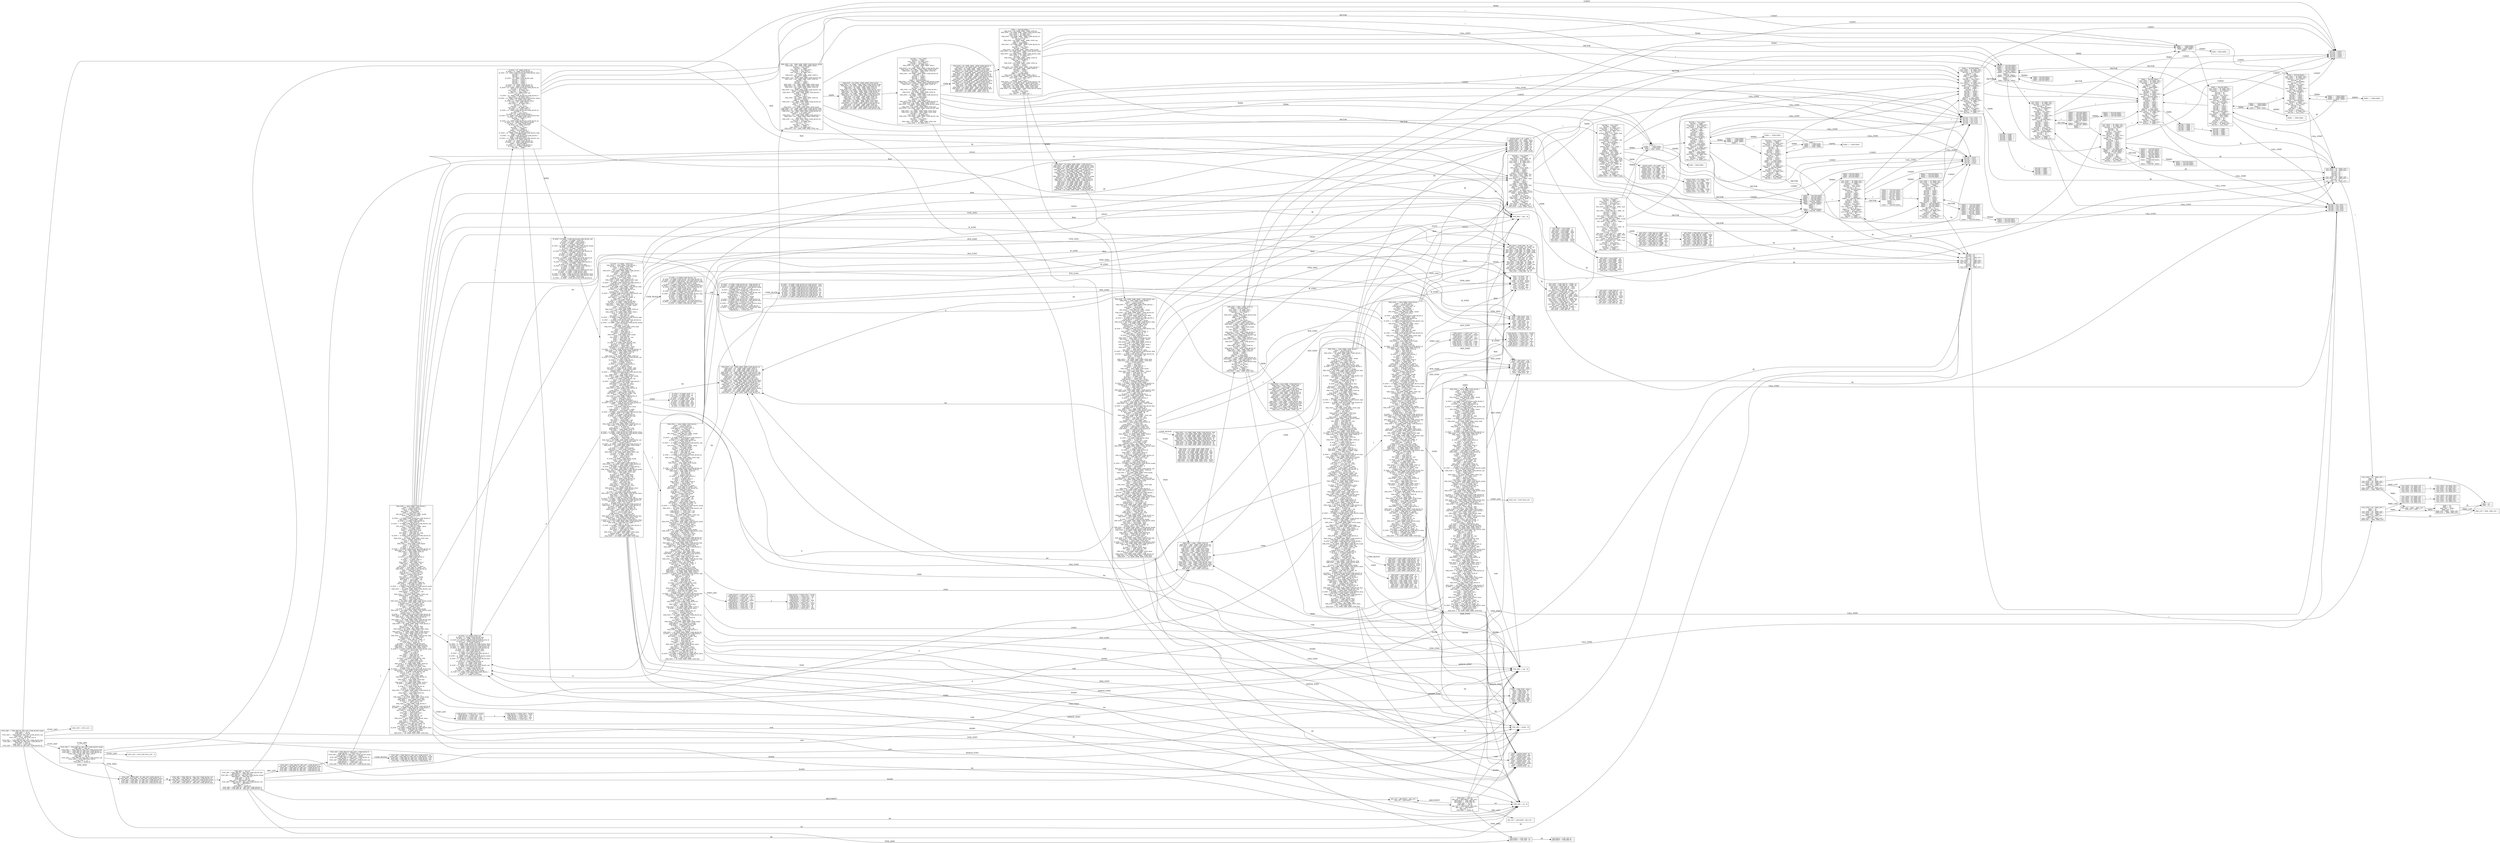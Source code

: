 digraph LR {
rankdir=LR;
size="150,150"

node [shape = box, label="FUNC_DEF -> · TYPE_SPEC ID ( ARG_LIST ) CODE_BLOCK, double
TYPE_SPEC -> · int, ID
TYPE_SPEC -> · void, ID
FUNC_DEF -> · TYPE_SPEC ID ( ARG_LIST ) CODE_BLOCK, void
TYPE_SPEC -> · double, ID
FUNC_LIST -> · FUNC_DEF FUNC_LIST, #
FUNC_LIST -> ·, #
FUNC_DEF -> · TYPE_SPEC ID ( ARG_LIST ) CODE_BLOCK, float
FUNC_DEF -> · TYPE_SPEC ID ( ARG_LIST ) CODE_BLOCK, #
TYPE_SPEC -> · float, ID
CMPL_UNIT -> · FUNC_LIST, #
FUNC_DEF -> · TYPE_SPEC ID ( ARG_LIST ) CODE_BLOCK, int
", fontsize = 10] 0;
node [shape = box, label="FUNC_DEF -> TYPE_SPEC · ID ( ARG_LIST ) CODE_BLOCK, #
FUNC_DEF -> TYPE_SPEC · ID ( ARG_LIST ) CODE_BLOCK, double
FUNC_DEF -> TYPE_SPEC · ID ( ARG_LIST ) CODE_BLOCK, int
FUNC_DEF -> TYPE_SPEC · ID ( ARG_LIST ) CODE_BLOCK, void
FUNC_DEF -> TYPE_SPEC · ID ( ARG_LIST ) CODE_BLOCK, float
", fontsize = 10] 1;
node [shape = box, label="CMPL_UNIT -> FUNC_LIST ·, #
", fontsize = 10] 2;
node [shape = box, label="FUNC_DEF -> · TYPE_SPEC ID ( ARG_LIST ) CODE_BLOCK, double
TYPE_SPEC -> · float, ID
FUNC_DEF -> · TYPE_SPEC ID ( ARG_LIST ) CODE_BLOCK, float
FUNC_DEF -> · TYPE_SPEC ID ( ARG_LIST ) CODE_BLOCK, #
FUNC_DEF -> · TYPE_SPEC ID ( ARG_LIST ) CODE_BLOCK, int
FUNC_LIST -> FUNC_DEF · FUNC_LIST, #
TYPE_SPEC -> · int, ID
TYPE_SPEC -> · void, ID
FUNC_DEF -> · TYPE_SPEC ID ( ARG_LIST ) CODE_BLOCK, void
FUNC_LIST -> · FUNC_DEF FUNC_LIST, #
FUNC_LIST -> ·, #
TYPE_SPEC -> · double, ID
", fontsize = 10] 3;
node [shape = box, label="TYPE_SPEC -> void ·, ID
", fontsize = 10] 4;
node [shape = box, label="TYPE_SPEC -> float ·, ID
", fontsize = 10] 5;
node [shape = box, label="TYPE_SPEC -> double ·, ID
", fontsize = 10] 6;
node [shape = box, label="TYPE_SPEC -> int ·, ID
", fontsize = 10] 7;
node [shape = box, label="FUNC_DEF -> TYPE_SPEC ID · ( ARG_LIST ) CODE_BLOCK, void
FUNC_DEF -> TYPE_SPEC ID · ( ARG_LIST ) CODE_BLOCK, int
FUNC_DEF -> TYPE_SPEC ID · ( ARG_LIST ) CODE_BLOCK, double
FUNC_DEF -> TYPE_SPEC ID · ( ARG_LIST ) CODE_BLOCK, #
FUNC_DEF -> TYPE_SPEC ID · ( ARG_LIST ) CODE_BLOCK, float
", fontsize = 10] 8;
node [shape = box, label="FUNC_LIST -> FUNC_DEF FUNC_LIST ·, #
", fontsize = 10] 9;
node [shape = box, label="TYPE_SPEC -> · float, ID
FUNC_DEF -> TYPE_SPEC ID ( · ARG_LIST ) CODE_BLOCK, float
ARGUMENT -> · TYPE_SPEC ID, ,
FUNC_DEF -> TYPE_SPEC ID ( · ARG_LIST ) CODE_BLOCK, double
ARGUMENT -> · TYPE_SPEC ID, )
TYPE_SPEC -> · int, ID
TYPE_SPEC -> · void, ID
ARG_LIST -> · ARGUMENT , ARG_LIST, )
FUNC_DEF -> TYPE_SPEC ID ( · ARG_LIST ) CODE_BLOCK, void
ARG_LIST -> · ARGUMENT, )
ARG_LIST -> ·, )
TYPE_SPEC -> · double, ID
FUNC_DEF -> TYPE_SPEC ID ( · ARG_LIST ) CODE_BLOCK, #
FUNC_DEF -> TYPE_SPEC ID ( · ARG_LIST ) CODE_BLOCK, int
", fontsize = 10] 10;
node [shape = box, label="FUNC_DEF -> TYPE_SPEC ID ( ARG_LIST · ) CODE_BLOCK, #
FUNC_DEF -> TYPE_SPEC ID ( ARG_LIST · ) CODE_BLOCK, double
FUNC_DEF -> TYPE_SPEC ID ( ARG_LIST · ) CODE_BLOCK, int
FUNC_DEF -> TYPE_SPEC ID ( ARG_LIST · ) CODE_BLOCK, void
FUNC_DEF -> TYPE_SPEC ID ( ARG_LIST · ) CODE_BLOCK, float
", fontsize = 10] 11;
node [shape = box, label="ARGUMENT -> TYPE_SPEC · ID, )
ARGUMENT -> TYPE_SPEC · ID, ,
", fontsize = 10] 12;
node [shape = box, label="ARG_LIST -> ARGUMENT · , ARG_LIST, )
ARG_LIST -> ARGUMENT ·, )
", fontsize = 10] 13;
node [shape = box, label="FUNC_DEF -> TYPE_SPEC ID ( ARG_LIST ) · CODE_BLOCK, #
CODE_BLOCK -> · { STMT_LIST }, #
FUNC_DEF -> TYPE_SPEC ID ( ARG_LIST ) · CODE_BLOCK, double
CODE_BLOCK -> · { STMT_LIST }, double
FUNC_DEF -> TYPE_SPEC ID ( ARG_LIST ) · CODE_BLOCK, int
CODE_BLOCK -> · { STMT_LIST }, void
FUNC_DEF -> TYPE_SPEC ID ( ARG_LIST ) · CODE_BLOCK, void
CODE_BLOCK -> · { STMT_LIST }, int
CODE_BLOCK -> · { STMT_LIST }, float
FUNC_DEF -> TYPE_SPEC ID ( ARG_LIST ) · CODE_BLOCK, float
", fontsize = 10] 14;
node [shape = box, label="ARGUMENT -> TYPE_SPEC ID ·, ,
ARGUMENT -> TYPE_SPEC ID ·, )
", fontsize = 10] 15;
node [shape = box, label="TYPE_SPEC -> · float, ID
ARG_LIST -> ARGUMENT , · ARG_LIST, )
ARGUMENT -> · TYPE_SPEC ID, ,
ARGUMENT -> · TYPE_SPEC ID, )
TYPE_SPEC -> · int, ID
TYPE_SPEC -> · void, ID
ARG_LIST -> · ARGUMENT , ARG_LIST, )
ARG_LIST -> · ARGUMENT, )
ARG_LIST -> ·, )
TYPE_SPEC -> · double, ID
", fontsize = 10] 16;
node [shape = box, label="FUNC_DEF -> TYPE_SPEC ID ( ARG_LIST ) CODE_BLOCK ·, int
FUNC_DEF -> TYPE_SPEC ID ( ARG_LIST ) CODE_BLOCK ·, double
FUNC_DEF -> TYPE_SPEC ID ( ARG_LIST ) CODE_BLOCK ·, void
FUNC_DEF -> TYPE_SPEC ID ( ARG_LIST ) CODE_BLOCK ·, float
FUNC_DEF -> TYPE_SPEC ID ( ARG_LIST ) CODE_BLOCK ·, #
", fontsize = 10] 17;
node [shape = box, label="ITER_STMT -> · while ( EXPR ) CODE_BLOCK, }
STMT -> · IF_STMT, return
STMT -> · ASSIGN_STMT, void
STMT -> · INIT_STMT, if
RTN_STMT -> · return EXPR ; , }
STMT -> · INIT_STMT, void
INIT_STMT -> · TYPE_SPEC ID = EXPR ;, double
STMT -> · RTN_STMT, return
STMT_LIST -> ·, }
IF_STMT -> · if ( EXPR ) CODE_BLOCK else CODE_BLOCK, if
RTN_STMT -> · return EXPR ; , while
IF_STMT -> · if ( EXPR ) CODE_BLOCK, for
STMT -> · ITER_STMT, ID
IF_STMT -> · if ( EXPR ) CODE_BLOCK else CODE_BLOCK, void
STMT -> · ITER_STMT, int
INIT_STMT -> · TYPE_SPEC ID = EXPR ;, return
STMT -> · RTN_STMT, double
IF_STMT -> · if ( EXPR ) STMT, }
STMT -> · ASSIGN_STMT, while
STMT -> · INIT_STMT, int
INIT_STMT -> · TYPE_SPEC ID ;, while
STMT -> · INIT_STMT, while
IF_STMT -> · if ( EXPR ) CODE_BLOCK else CODE_BLOCK, for
STMT -> · IF_STMT, }
ITER_STMT -> · for ( EXPR ; EXPR ; EXPR ) STMT, while
STMT -> · ASSIGN_STMT, float
STMT -> · RTN_STMT, }
INIT_STMT -> · TYPE_SPEC ID ;, }
ITER_STMT -> · while ( EXPR ) STMT, double
STMT -> · IF_STMT, float
STMT -> · ITER_STMT, void
IF_STMT -> · if ( EXPR ) STMT, for
IF_STMT -> · if ( EXPR ) CODE_BLOCK else CODE_BLOCK, int
ITER_STMT -> · for ( EXPR ; EXPR ; EXPR ) STMT, ID
ITER_STMT -> · while ( EXPR ) STMT, for
STMT -> · RTN_STMT, int
STMT -> · INIT_STMT, ID
STMT -> · ASSIGN_STMT, ID
IF_STMT -> · if ( EXPR ) CODE_BLOCK, if
STMT -> · IF_STMT, int
IF_STMT -> · if ( EXPR ) STMT, if
STMT -> · ITER_STMT, if
ITER_STMT -> · while ( EXPR ) STMT, if
RTN_STMT -> · return EXPR ; , ID
STMT -> · IF_STMT, double
INIT_STMT -> · TYPE_SPEC ID ;, return
INIT_STMT -> · TYPE_SPEC ID = EXPR ;, void
ITER_STMT -> · while ( EXPR ) CODE_BLOCK, int
STMT -> · ITER_STMT, return
IF_STMT -> · if ( EXPR ) STMT, float
CODE_BLOCK -> { · STMT_LIST }, int
STMT -> · ASSIGN_STMT, double
STMT -> · RTN_STMT, if
RTN_STMT -> · return EXPR ; , double
ASSIGN_STMT -> · ID = EXPR ;, for
RTN_STMT -> · return EXPR ; , void
STMT -> · RTN_STMT, for
ITER_STMT -> · while ( EXPR ) STMT, int
INIT_STMT -> · TYPE_SPEC ID = EXPR ;, for
IF_STMT -> · if ( EXPR ) STMT, int
IF_STMT -> · if ( EXPR ) CODE_BLOCK else CODE_BLOCK, double
STMT -> · INIT_STMT, double
ITER_STMT -> · for ( EXPR ; EXPR ; EXPR ) CODE_BLOCK, void
STMT -> · ASSIGN_STMT, if
CODE_BLOCK -> { · STMT_LIST }, void
STMT -> · ITER_STMT, }
ITER_STMT -> · for ( EXPR ; EXPR ; EXPR ) STMT, void
ASSIGN_STMT -> · ID = EXPR ;, return
STMT -> · ASSIGN_STMT, }
STMT -> · ITER_STMT, while
ITER_STMT -> · while ( EXPR ) STMT, }
ITER_STMT -> · for ( EXPR ; EXPR ; EXPR ) CODE_BLOCK, double
ITER_STMT -> · while ( EXPR ) STMT, void
ASSIGN_STMT -> · ID = EXPR ;, float
IF_STMT -> · if ( EXPR ) CODE_BLOCK, int
IF_STMT -> · if ( EXPR ) STMT, void
STMT -> · RTN_STMT, while
IF_STMT -> · if ( EXPR ) CODE_BLOCK, double
ITER_STMT -> · for ( EXPR ; EXPR ; EXPR ) CODE_BLOCK, return
RTN_STMT -> · return EXPR ; , float
ASSIGN_STMT -> · ID = EXPR ;, }
IF_STMT -> · if ( EXPR ) CODE_BLOCK else CODE_BLOCK, ID
ITER_STMT -> · for ( EXPR ; EXPR ; EXPR ) CODE_BLOCK, for
ITER_STMT -> · while ( EXPR ) CODE_BLOCK, for
STMT -> · ASSIGN_STMT, return
ITER_STMT -> · for ( EXPR ; EXPR ; EXPR ) CODE_BLOCK, float
ITER_STMT -> · while ( EXPR ) CODE_BLOCK, void
ITER_STMT -> · while ( EXPR ) STMT, return
ITER_STMT -> · for ( EXPR ; EXPR ; EXPR ) CODE_BLOCK, if
TYPE_SPEC -> · int, ID
INIT_STMT -> · TYPE_SPEC ID ;, float
ASSIGN_STMT -> · ID = EXPR ;, void
ITER_STMT -> · for ( EXPR ; EXPR ; EXPR ) STMT, return
CODE_BLOCK -> { · STMT_LIST }, #
ITER_STMT -> · for ( EXPR ; EXPR ; EXPR ) CODE_BLOCK, }
ITER_STMT -> · while ( EXPR ) CODE_BLOCK, while
INIT_STMT -> · TYPE_SPEC ID ;, int
ITER_STMT -> · for ( EXPR ; EXPR ; EXPR ) CODE_BLOCK, while
ASSIGN_STMT -> · ID = EXPR ;, double
ASSIGN_STMT -> · ID = EXPR ;, if
INIT_STMT -> · TYPE_SPEC ID = EXPR ;, if
INIT_STMT -> · TYPE_SPEC ID ;, ID
TYPE_SPEC -> · double, ID
IF_STMT -> · if ( EXPR ) CODE_BLOCK, float
ITER_STMT -> · while ( EXPR ) CODE_BLOCK, float
ITER_STMT -> · for ( EXPR ; EXPR ; EXPR ) STMT, for
ITER_STMT -> · for ( EXPR ; EXPR ; EXPR ) STMT, }
IF_STMT -> · if ( EXPR ) CODE_BLOCK else CODE_BLOCK, while
RTN_STMT -> · return EXPR ; , int
TYPE_SPEC -> · void, ID
STMT -> · IF_STMT, if
STMT -> · ITER_STMT, for
INIT_STMT -> · TYPE_SPEC ID ;, void
STMT -> · RTN_STMT, void
IF_STMT -> · if ( EXPR ) CODE_BLOCK, while
RTN_STMT -> · return EXPR ; , for
IF_STMT -> · if ( EXPR ) STMT, double
STMT -> · ITER_STMT, double
ITER_STMT -> · for ( EXPR ; EXPR ; EXPR ) STMT, int
IF_STMT -> · if ( EXPR ) CODE_BLOCK, }
INIT_STMT -> · TYPE_SPEC ID = EXPR ;, while
ASSIGN_STMT -> · ID = EXPR ;, ID
IF_STMT -> · if ( EXPR ) CODE_BLOCK else CODE_BLOCK, float
ITER_STMT -> · while ( EXPR ) CODE_BLOCK, double
IF_STMT -> · if ( EXPR ) CODE_BLOCK, void
ASSIGN_STMT -> · ID = EXPR ;, int
STMT -> · INIT_STMT, return
ASSIGN_STMT -> · ID = EXPR ;, while
ITER_STMT -> · while ( EXPR ) CODE_BLOCK, ID
STMT -> · IF_STMT, void
ITER_STMT -> · while ( EXPR ) STMT, float
STMT -> · ITER_STMT, float
ITER_STMT -> · for ( EXPR ; EXPR ; EXPR ) STMT, if
IF_STMT -> · if ( EXPR ) CODE_BLOCK, return
STMT -> · IF_STMT, ID
IF_STMT -> · if ( EXPR ) CODE_BLOCK, ID
STMT -> · ASSIGN_STMT, int
IF_STMT -> · if ( EXPR ) STMT, ID
ITER_STMT -> · for ( EXPR ; EXPR ; EXPR ) CODE_BLOCK, int
STMT -> · IF_STMT, for
ITER_STMT -> · while ( EXPR ) STMT, ID
STMT -> · INIT_STMT, }
RTN_STMT -> · return EXPR ; , if
ITER_STMT -> · for ( EXPR ; EXPR ; EXPR ) STMT, double
CODE_BLOCK -> { · STMT_LIST }, double
ITER_STMT -> · while ( EXPR ) STMT, while
IF_STMT -> · if ( EXPR ) STMT, while
STMT -> · RTN_STMT, ID
ITER_STMT -> · while ( EXPR ) CODE_BLOCK, if
TYPE_SPEC -> · float, ID
ITER_STMT -> · for ( EXPR ; EXPR ; EXPR ) CODE_BLOCK, ID
IF_STMT -> · if ( EXPR ) CODE_BLOCK else CODE_BLOCK, }
INIT_STMT -> · TYPE_SPEC ID ;, double
INIT_STMT -> · TYPE_SPEC ID = EXPR ;, float
STMT -> · IF_STMT, while
STMT_LIST -> · STMT STMT_LIST, }
STMT -> · INIT_STMT, for
INIT_STMT -> · TYPE_SPEC ID ;, for
STMT -> · ASSIGN_STMT, for
ITER_STMT -> · while ( EXPR ) CODE_BLOCK, return
STMT -> · INIT_STMT, float
RTN_STMT -> · return EXPR ; , return
CODE_BLOCK -> { · STMT_LIST }, float
INIT_STMT -> · TYPE_SPEC ID = EXPR ;, int
INIT_STMT -> · TYPE_SPEC ID ;, if
INIT_STMT -> · TYPE_SPEC ID = EXPR ;, ID
IF_STMT -> · if ( EXPR ) CODE_BLOCK else CODE_BLOCK, return
INIT_STMT -> · TYPE_SPEC ID = EXPR ;, }
IF_STMT -> · if ( EXPR ) STMT, return
STMT -> · RTN_STMT, float
ITER_STMT -> · for ( EXPR ; EXPR ; EXPR ) STMT, float
", fontsize = 10] 18;
node [shape = box, label="ARG_LIST -> ARGUMENT , ARG_LIST ·, )
", fontsize = 10] 19;
node [shape = box, label="STMT -> RTN_STMT ·, float
STMT -> RTN_STMT ·, while
STMT -> RTN_STMT ·, return
STMT -> RTN_STMT ·, }
STMT -> RTN_STMT ·, void
STMT -> RTN_STMT ·, ID
STMT -> RTN_STMT ·, if
STMT -> RTN_STMT ·, for
STMT -> RTN_STMT ·, double
STMT -> RTN_STMT ·, int
", fontsize = 10] 20;
node [shape = box, label="INIT_STMT -> TYPE_SPEC · ID ;, void
INIT_STMT -> TYPE_SPEC · ID = EXPR ;, ID
INIT_STMT -> TYPE_SPEC · ID ;, int
INIT_STMT -> TYPE_SPEC · ID = EXPR ;, return
INIT_STMT -> TYPE_SPEC · ID = EXPR ;, while
INIT_STMT -> TYPE_SPEC · ID = EXPR ;, double
INIT_STMT -> TYPE_SPEC · ID ;, for
INIT_STMT -> TYPE_SPEC · ID ;, double
INIT_STMT -> TYPE_SPEC · ID = EXPR ;, int
INIT_STMT -> TYPE_SPEC · ID ;, while
INIT_STMT -> TYPE_SPEC · ID ;, return
INIT_STMT -> TYPE_SPEC · ID ;, }
INIT_STMT -> TYPE_SPEC · ID = EXPR ;, for
INIT_STMT -> TYPE_SPEC · ID = EXPR ;, }
INIT_STMT -> TYPE_SPEC · ID = EXPR ;, void
INIT_STMT -> TYPE_SPEC · ID ;, ID
INIT_STMT -> TYPE_SPEC · ID = EXPR ;, if
INIT_STMT -> TYPE_SPEC · ID = EXPR ;, float
INIT_STMT -> TYPE_SPEC · ID ;, float
INIT_STMT -> TYPE_SPEC · ID ;, if
", fontsize = 10] 21;
node [shape = box, label="STMT -> IF_STMT ·, void
STMT -> IF_STMT ·, int
STMT -> IF_STMT ·, for
STMT -> IF_STMT ·, double
STMT -> IF_STMT ·, return
STMT -> IF_STMT ·, }
STMT -> IF_STMT ·, while
STMT -> IF_STMT ·, ID
STMT -> IF_STMT ·, float
STMT -> IF_STMT ·, if
", fontsize = 10] 22;
node [shape = box, label="IF_STMT -> if · ( EXPR ) STMT, void
IF_STMT -> if · ( EXPR ) CODE_BLOCK, float
IF_STMT -> if · ( EXPR ) CODE_BLOCK, ID
IF_STMT -> if · ( EXPR ) CODE_BLOCK else CODE_BLOCK, ID
IF_STMT -> if · ( EXPR ) CODE_BLOCK, for
IF_STMT -> if · ( EXPR ) STMT, for
IF_STMT -> if · ( EXPR ) CODE_BLOCK else CODE_BLOCK, return
IF_STMT -> if · ( EXPR ) CODE_BLOCK else CODE_BLOCK, while
IF_STMT -> if · ( EXPR ) CODE_BLOCK else CODE_BLOCK, int
IF_STMT -> if · ( EXPR ) CODE_BLOCK else CODE_BLOCK, for
IF_STMT -> if · ( EXPR ) CODE_BLOCK, while
IF_STMT -> if · ( EXPR ) CODE_BLOCK, return
IF_STMT -> if · ( EXPR ) STMT, int
IF_STMT -> if · ( EXPR ) CODE_BLOCK else CODE_BLOCK, if
IF_STMT -> if · ( EXPR ) STMT, ID
IF_STMT -> if · ( EXPR ) CODE_BLOCK else CODE_BLOCK, double
IF_STMT -> if · ( EXPR ) CODE_BLOCK, }
IF_STMT -> if · ( EXPR ) CODE_BLOCK else CODE_BLOCK, float
IF_STMT -> if · ( EXPR ) STMT, if
IF_STMT -> if · ( EXPR ) CODE_BLOCK, int
IF_STMT -> if · ( EXPR ) STMT, while
IF_STMT -> if · ( EXPR ) STMT, return
IF_STMT -> if · ( EXPR ) CODE_BLOCK else CODE_BLOCK, void
IF_STMT -> if · ( EXPR ) STMT, float
IF_STMT -> if · ( EXPR ) CODE_BLOCK, void
IF_STMT -> if · ( EXPR ) CODE_BLOCK, if
IF_STMT -> if · ( EXPR ) CODE_BLOCK, double
IF_STMT -> if · ( EXPR ) CODE_BLOCK else CODE_BLOCK, }
IF_STMT -> if · ( EXPR ) STMT, }
IF_STMT -> if · ( EXPR ) STMT, double
", fontsize = 10] 23;
node [shape = box, label="ITER_STMT -> for · ( EXPR ; EXPR ; EXPR ) CODE_BLOCK, int
ITER_STMT -> for · ( EXPR ; EXPR ; EXPR ) STMT, if
ITER_STMT -> for · ( EXPR ; EXPR ; EXPR ) STMT, for
ITER_STMT -> for · ( EXPR ; EXPR ; EXPR ) STMT, void
ITER_STMT -> for · ( EXPR ; EXPR ; EXPR ) CODE_BLOCK, void
ITER_STMT -> for · ( EXPR ; EXPR ; EXPR ) CODE_BLOCK, while
ITER_STMT -> for · ( EXPR ; EXPR ; EXPR ) CODE_BLOCK, if
ITER_STMT -> for · ( EXPR ; EXPR ; EXPR ) STMT, }
ITER_STMT -> for · ( EXPR ; EXPR ; EXPR ) STMT, int
ITER_STMT -> for · ( EXPR ; EXPR ; EXPR ) STMT, double
ITER_STMT -> for · ( EXPR ; EXPR ; EXPR ) CODE_BLOCK, return
ITER_STMT -> for · ( EXPR ; EXPR ; EXPR ) CODE_BLOCK, float
ITER_STMT -> for · ( EXPR ; EXPR ; EXPR ) STMT, float
ITER_STMT -> for · ( EXPR ; EXPR ; EXPR ) CODE_BLOCK, ID
ITER_STMT -> for · ( EXPR ; EXPR ; EXPR ) STMT, return
ITER_STMT -> for · ( EXPR ; EXPR ; EXPR ) CODE_BLOCK, }
ITER_STMT -> for · ( EXPR ; EXPR ; EXPR ) CODE_BLOCK, double
ITER_STMT -> for · ( EXPR ; EXPR ; EXPR ) STMT, ID
ITER_STMT -> for · ( EXPR ; EXPR ; EXPR ) STMT, while
ITER_STMT -> for · ( EXPR ; EXPR ; EXPR ) CODE_BLOCK, for
", fontsize = 10] 24;
node [shape = box, label="ASSIGN_STMT -> ID · = EXPR ;, }
ASSIGN_STMT -> ID · = EXPR ;, return
ASSIGN_STMT -> ID · = EXPR ;, while
ASSIGN_STMT -> ID · = EXPR ;, ID
ASSIGN_STMT -> ID · = EXPR ;, float
ASSIGN_STMT -> ID · = EXPR ;, if
ASSIGN_STMT -> ID · = EXPR ;, void
ASSIGN_STMT -> ID · = EXPR ;, int
ASSIGN_STMT -> ID · = EXPR ;, for
ASSIGN_STMT -> ID · = EXPR ;, double
", fontsize = 10] 25;
node [shape = box, label="STMT -> ITER_STMT ·, return
STMT -> ITER_STMT ·, ID
STMT -> ITER_STMT ·, }
STMT -> ITER_STMT ·, if
STMT -> ITER_STMT ·, float
STMT -> ITER_STMT ·, int
STMT -> ITER_STMT ·, void
STMT -> ITER_STMT ·, double
STMT -> ITER_STMT ·, while
STMT -> ITER_STMT ·, for
", fontsize = 10] 26;
node [shape = box, label="STMT -> ASSIGN_STMT ·, ID
STMT -> ASSIGN_STMT ·, while
STMT -> ASSIGN_STMT ·, if
STMT -> ASSIGN_STMT ·, float
STMT -> ASSIGN_STMT ·, return
STMT -> ASSIGN_STMT ·, int
STMT -> ASSIGN_STMT ·, void
STMT -> ASSIGN_STMT ·, double
STMT -> ASSIGN_STMT ·, }
STMT -> ASSIGN_STMT ·, for
", fontsize = 10] 27;
node [shape = box, label="CODE_BLOCK -> { STMT_LIST · }, double
CODE_BLOCK -> { STMT_LIST · }, #
CODE_BLOCK -> { STMT_LIST · }, int
CODE_BLOCK -> { STMT_LIST · }, float
CODE_BLOCK -> { STMT_LIST · }, void
", fontsize = 10] 28;
node [shape = box, label="ITER_STMT -> while · ( EXPR ) STMT, ID
ITER_STMT -> while · ( EXPR ) CODE_BLOCK, int
ITER_STMT -> while · ( EXPR ) CODE_BLOCK, void
ITER_STMT -> while · ( EXPR ) STMT, }
ITER_STMT -> while · ( EXPR ) STMT, return
ITER_STMT -> while · ( EXPR ) STMT, double
ITER_STMT -> while · ( EXPR ) STMT, while
ITER_STMT -> while · ( EXPR ) CODE_BLOCK, if
ITER_STMT -> while · ( EXPR ) STMT, int
ITER_STMT -> while · ( EXPR ) STMT, for
ITER_STMT -> while · ( EXPR ) CODE_BLOCK, float
ITER_STMT -> while · ( EXPR ) CODE_BLOCK, ID
ITER_STMT -> while · ( EXPR ) CODE_BLOCK, }
ITER_STMT -> while · ( EXPR ) STMT, void
ITER_STMT -> while · ( EXPR ) CODE_BLOCK, return
ITER_STMT -> while · ( EXPR ) CODE_BLOCK, while
ITER_STMT -> while · ( EXPR ) CODE_BLOCK, double
ITER_STMT -> while · ( EXPR ) CODE_BLOCK, for
ITER_STMT -> while · ( EXPR ) STMT, if
ITER_STMT -> while · ( EXPR ) STMT, float
", fontsize = 10] 29;
node [shape = box, label="FACTOR -> · CALL_STMT, ;
FACTOR -> · ( EXPR ), ;
RTN_STMT -> return · EXPR ;, ID
FACTOR -> · CALL_STMT, +
CALL_STMT -> · ID ( PARG_LIST ), -
CALL_STMT -> · ID ( PARG_LIST ), *
FACTOR -> · ID, -
FACTOR -> · ( EXPR ), -
FACTOR -> · ID, /
RTN_STMT -> return · EXPR ;, }
FACTOR -> · CONST, /
FACTOR -> · ( EXPR ), /
FACTOR -> · CONST, -
TERM -> · FACTOR TERM2 , +
RTN_STMT -> return · EXPR ;, void
RTN_STMT -> return · EXPR ;, for
FACTOR -> · ( EXPR ), +
RTN_STMT -> return · EXPR ;, while
FACTOR -> · ID, +
FACTOR -> · CONST, +
FACTOR -> · CONST, *
EXPR -> · TERM EXPR2, ;
RTN_STMT -> return · EXPR ;, float
FACTOR -> · CALL_STMT, -
TERM -> · FACTOR TERM2 , -
FACTOR -> · CONST, ;
CALL_STMT -> · ID ( PARG_LIST ), /
RTN_STMT -> return · EXPR ;, double
TERM -> · FACTOR TERM2 , ;
FACTOR -> · ID, ;
FACTOR -> · CALL_STMT, /
CALL_STMT -> · ID ( PARG_LIST ), ;
RTN_STMT -> return · EXPR ;, if
FACTOR -> · ID, *
FACTOR -> · CALL_STMT, *
FACTOR -> · ( EXPR ), *
RTN_STMT -> return · EXPR ;, int
CALL_STMT -> · ID ( PARG_LIST ), +
RTN_STMT -> return · EXPR ;, return
", fontsize = 10] 30;
node [shape = box, label="ITER_STMT -> · while ( EXPR ) CODE_BLOCK, }
STMT -> · IF_STMT, return
STMT -> · ASSIGN_STMT, void
STMT -> · INIT_STMT, if
RTN_STMT -> · return EXPR ; , }
STMT -> · INIT_STMT, void
INIT_STMT -> · TYPE_SPEC ID = EXPR ;, double
STMT -> · RTN_STMT, return
STMT_LIST -> ·, }
IF_STMT -> · if ( EXPR ) CODE_BLOCK else CODE_BLOCK, if
RTN_STMT -> · return EXPR ; , while
IF_STMT -> · if ( EXPR ) CODE_BLOCK, for
STMT -> · ITER_STMT, ID
IF_STMT -> · if ( EXPR ) CODE_BLOCK else CODE_BLOCK, void
STMT -> · ITER_STMT, int
INIT_STMT -> · TYPE_SPEC ID = EXPR ;, return
STMT -> · RTN_STMT, double
IF_STMT -> · if ( EXPR ) STMT, }
STMT -> · ASSIGN_STMT, while
STMT -> · INIT_STMT, int
INIT_STMT -> · TYPE_SPEC ID ;, while
STMT -> · INIT_STMT, while
IF_STMT -> · if ( EXPR ) CODE_BLOCK else CODE_BLOCK, for
STMT -> · IF_STMT, }
ITER_STMT -> · for ( EXPR ; EXPR ; EXPR ) STMT, while
STMT -> · ASSIGN_STMT, float
STMT -> · RTN_STMT, }
INIT_STMT -> · TYPE_SPEC ID ;, }
ITER_STMT -> · while ( EXPR ) STMT, double
STMT -> · IF_STMT, float
STMT -> · ITER_STMT, void
IF_STMT -> · if ( EXPR ) STMT, for
IF_STMT -> · if ( EXPR ) CODE_BLOCK else CODE_BLOCK, int
ITER_STMT -> · for ( EXPR ; EXPR ; EXPR ) STMT, ID
ITER_STMT -> · while ( EXPR ) STMT, for
STMT -> · RTN_STMT, int
STMT -> · INIT_STMT, ID
STMT -> · ASSIGN_STMT, ID
IF_STMT -> · if ( EXPR ) CODE_BLOCK, if
STMT -> · IF_STMT, int
IF_STMT -> · if ( EXPR ) STMT, if
STMT -> · ITER_STMT, if
ITER_STMT -> · while ( EXPR ) STMT, if
RTN_STMT -> · return EXPR ; , ID
STMT -> · IF_STMT, double
INIT_STMT -> · TYPE_SPEC ID ;, return
INIT_STMT -> · TYPE_SPEC ID = EXPR ;, void
ITER_STMT -> · while ( EXPR ) CODE_BLOCK, int
STMT -> · ITER_STMT, return
IF_STMT -> · if ( EXPR ) STMT, float
STMT -> · ASSIGN_STMT, double
STMT -> · RTN_STMT, if
RTN_STMT -> · return EXPR ; , double
ASSIGN_STMT -> · ID = EXPR ;, for
RTN_STMT -> · return EXPR ; , void
STMT -> · RTN_STMT, for
ITER_STMT -> · while ( EXPR ) STMT, int
INIT_STMT -> · TYPE_SPEC ID = EXPR ;, for
IF_STMT -> · if ( EXPR ) STMT, int
IF_STMT -> · if ( EXPR ) CODE_BLOCK else CODE_BLOCK, double
STMT -> · INIT_STMT, double
ITER_STMT -> · for ( EXPR ; EXPR ; EXPR ) CODE_BLOCK, void
STMT -> · ASSIGN_STMT, if
STMT -> · ITER_STMT, }
ITER_STMT -> · for ( EXPR ; EXPR ; EXPR ) STMT, void
ASSIGN_STMT -> · ID = EXPR ;, return
STMT -> · ASSIGN_STMT, }
STMT -> · ITER_STMT, while
ITER_STMT -> · while ( EXPR ) STMT, }
ITER_STMT -> · for ( EXPR ; EXPR ; EXPR ) CODE_BLOCK, double
ITER_STMT -> · while ( EXPR ) STMT, void
ASSIGN_STMT -> · ID = EXPR ;, float
IF_STMT -> · if ( EXPR ) CODE_BLOCK, int
IF_STMT -> · if ( EXPR ) STMT, void
STMT -> · RTN_STMT, while
IF_STMT -> · if ( EXPR ) CODE_BLOCK, double
ITER_STMT -> · for ( EXPR ; EXPR ; EXPR ) CODE_BLOCK, return
RTN_STMT -> · return EXPR ; , float
ASSIGN_STMT -> · ID = EXPR ;, }
IF_STMT -> · if ( EXPR ) CODE_BLOCK else CODE_BLOCK, ID
ITER_STMT -> · for ( EXPR ; EXPR ; EXPR ) CODE_BLOCK, for
ITER_STMT -> · while ( EXPR ) CODE_BLOCK, for
STMT -> · ASSIGN_STMT, return
ITER_STMT -> · for ( EXPR ; EXPR ; EXPR ) CODE_BLOCK, float
ITER_STMT -> · while ( EXPR ) CODE_BLOCK, void
ITER_STMT -> · while ( EXPR ) STMT, return
ITER_STMT -> · for ( EXPR ; EXPR ; EXPR ) CODE_BLOCK, if
TYPE_SPEC -> · int, ID
INIT_STMT -> · TYPE_SPEC ID ;, float
ASSIGN_STMT -> · ID = EXPR ;, void
ITER_STMT -> · for ( EXPR ; EXPR ; EXPR ) STMT, return
ITER_STMT -> · for ( EXPR ; EXPR ; EXPR ) CODE_BLOCK, }
STMT_LIST -> STMT · STMT_LIST, }
ITER_STMT -> · while ( EXPR ) CODE_BLOCK, while
INIT_STMT -> · TYPE_SPEC ID ;, int
ITER_STMT -> · for ( EXPR ; EXPR ; EXPR ) CODE_BLOCK, while
ASSIGN_STMT -> · ID = EXPR ;, double
ASSIGN_STMT -> · ID = EXPR ;, if
INIT_STMT -> · TYPE_SPEC ID = EXPR ;, if
INIT_STMT -> · TYPE_SPEC ID ;, ID
TYPE_SPEC -> · double, ID
IF_STMT -> · if ( EXPR ) CODE_BLOCK, float
ITER_STMT -> · while ( EXPR ) CODE_BLOCK, float
ITER_STMT -> · for ( EXPR ; EXPR ; EXPR ) STMT, for
ITER_STMT -> · for ( EXPR ; EXPR ; EXPR ) STMT, }
IF_STMT -> · if ( EXPR ) CODE_BLOCK else CODE_BLOCK, while
RTN_STMT -> · return EXPR ; , int
TYPE_SPEC -> · void, ID
STMT -> · IF_STMT, if
STMT -> · ITER_STMT, for
INIT_STMT -> · TYPE_SPEC ID ;, void
STMT -> · RTN_STMT, void
IF_STMT -> · if ( EXPR ) CODE_BLOCK, while
RTN_STMT -> · return EXPR ; , for
IF_STMT -> · if ( EXPR ) STMT, double
STMT -> · ITER_STMT, double
ITER_STMT -> · for ( EXPR ; EXPR ; EXPR ) STMT, int
IF_STMT -> · if ( EXPR ) CODE_BLOCK, }
INIT_STMT -> · TYPE_SPEC ID = EXPR ;, while
ASSIGN_STMT -> · ID = EXPR ;, ID
IF_STMT -> · if ( EXPR ) CODE_BLOCK else CODE_BLOCK, float
ITER_STMT -> · while ( EXPR ) CODE_BLOCK, double
IF_STMT -> · if ( EXPR ) CODE_BLOCK, void
ASSIGN_STMT -> · ID = EXPR ;, int
STMT -> · INIT_STMT, return
ASSIGN_STMT -> · ID = EXPR ;, while
ITER_STMT -> · while ( EXPR ) CODE_BLOCK, ID
STMT -> · IF_STMT, void
ITER_STMT -> · while ( EXPR ) STMT, float
STMT -> · ITER_STMT, float
ITER_STMT -> · for ( EXPR ; EXPR ; EXPR ) STMT, if
IF_STMT -> · if ( EXPR ) CODE_BLOCK, return
STMT -> · IF_STMT, ID
IF_STMT -> · if ( EXPR ) CODE_BLOCK, ID
STMT -> · ASSIGN_STMT, int
IF_STMT -> · if ( EXPR ) STMT, ID
ITER_STMT -> · for ( EXPR ; EXPR ; EXPR ) CODE_BLOCK, int
STMT -> · IF_STMT, for
ITER_STMT -> · while ( EXPR ) STMT, ID
STMT -> · INIT_STMT, }
RTN_STMT -> · return EXPR ; , if
ITER_STMT -> · for ( EXPR ; EXPR ; EXPR ) STMT, double
ITER_STMT -> · while ( EXPR ) STMT, while
IF_STMT -> · if ( EXPR ) STMT, while
STMT -> · RTN_STMT, ID
ITER_STMT -> · while ( EXPR ) CODE_BLOCK, if
TYPE_SPEC -> · float, ID
ITER_STMT -> · for ( EXPR ; EXPR ; EXPR ) CODE_BLOCK, ID
IF_STMT -> · if ( EXPR ) CODE_BLOCK else CODE_BLOCK, }
INIT_STMT -> · TYPE_SPEC ID ;, double
INIT_STMT -> · TYPE_SPEC ID = EXPR ;, float
STMT -> · IF_STMT, while
STMT_LIST -> · STMT STMT_LIST, }
STMT -> · INIT_STMT, for
INIT_STMT -> · TYPE_SPEC ID ;, for
STMT -> · ASSIGN_STMT, for
ITER_STMT -> · while ( EXPR ) CODE_BLOCK, return
STMT -> · INIT_STMT, float
RTN_STMT -> · return EXPR ; , return
INIT_STMT -> · TYPE_SPEC ID = EXPR ;, int
INIT_STMT -> · TYPE_SPEC ID ;, if
INIT_STMT -> · TYPE_SPEC ID = EXPR ;, ID
IF_STMT -> · if ( EXPR ) CODE_BLOCK else CODE_BLOCK, return
INIT_STMT -> · TYPE_SPEC ID = EXPR ;, }
IF_STMT -> · if ( EXPR ) STMT, return
STMT -> · RTN_STMT, float
ITER_STMT -> · for ( EXPR ; EXPR ; EXPR ) STMT, float
", fontsize = 10] 31;
node [shape = box, label="STMT -> INIT_STMT ·, void
STMT -> INIT_STMT ·, double
STMT -> INIT_STMT ·, if
STMT -> INIT_STMT ·, for
STMT -> INIT_STMT ·, int
STMT -> INIT_STMT ·, while
STMT -> INIT_STMT ·, return
STMT -> INIT_STMT ·, }
STMT -> INIT_STMT ·, float
STMT -> INIT_STMT ·, ID
", fontsize = 10] 32;
node [shape = box, label="INIT_STMT -> TYPE_SPEC ID · = EXPR ;, int
INIT_STMT -> TYPE_SPEC ID · = EXPR ;, for
INIT_STMT -> TYPE_SPEC ID · ;, while
INIT_STMT -> TYPE_SPEC ID · ;, return
INIT_STMT -> TYPE_SPEC ID · ;, }
INIT_STMT -> TYPE_SPEC ID · = EXPR ;, void
INIT_STMT -> TYPE_SPEC ID · ;, float
INIT_STMT -> TYPE_SPEC ID · = EXPR ;, if
INIT_STMT -> TYPE_SPEC ID · = EXPR ;, return
INIT_STMT -> TYPE_SPEC ID · = EXPR ;, double
INIT_STMT -> TYPE_SPEC ID · ;, int
INIT_STMT -> TYPE_SPEC ID · = EXPR ;, float
INIT_STMT -> TYPE_SPEC ID · = EXPR ;, ID
INIT_STMT -> TYPE_SPEC ID · ;, double
INIT_STMT -> TYPE_SPEC ID · ;, for
INIT_STMT -> TYPE_SPEC ID · = EXPR ;, while
INIT_STMT -> TYPE_SPEC ID · ;, if
INIT_STMT -> TYPE_SPEC ID · = EXPR ;, }
INIT_STMT -> TYPE_SPEC ID · ;, ID
INIT_STMT -> TYPE_SPEC ID · ;, void
", fontsize = 10] 33;
node [shape = box, label="IF_STMT -> if ( · EXPR ) STMT, for
IF_STMT -> if ( · EXPR ) CODE_BLOCK, int
IF_STMT -> if ( · EXPR ) CODE_BLOCK else CODE_BLOCK, return
FACTOR -> · CONST, /
FACTOR -> · ( EXPR ), /
FACTOR -> · CONST, -
IF_STMT -> if ( · EXPR ) CODE_BLOCK, while
FACTOR -> · CONST, +
FACTOR -> · CONST, *
FACTOR -> · ( EXPR ), )
FACTOR -> · CONST, )
IF_STMT -> if ( · EXPR ) CODE_BLOCK, ID
IF_STMT -> if ( · EXPR ) CODE_BLOCK, void
IF_STMT -> if ( · EXPR ) CODE_BLOCK else CODE_BLOCK, for
FACTOR -> · CALL_STMT, /
CALL_STMT -> · ID ( PARG_LIST ), -
FACTOR -> · CALL_STMT, +
IF_STMT -> if ( · EXPR ) STMT, void
FACTOR -> · ID, /
IF_STMT -> if ( · EXPR ) CODE_BLOCK else CODE_BLOCK, if
CALL_STMT -> · ID ( PARG_LIST ), )
IF_STMT -> if ( · EXPR ) CODE_BLOCK else CODE_BLOCK, double
IF_STMT -> if ( · EXPR ) STMT, while
IF_STMT -> if ( · EXPR ) CODE_BLOCK, return
IF_STMT -> if ( · EXPR ) STMT, }
CALL_STMT -> · ID ( PARG_LIST ), /
FACTOR -> · ID, )
FACTOR -> · CALL_STMT, -
CALL_STMT -> · ID ( PARG_LIST ), +
IF_STMT -> if ( · EXPR ) STMT, if
IF_STMT -> if ( · EXPR ) CODE_BLOCK else CODE_BLOCK, ID
FACTOR -> · ID, -
FACTOR -> · CALL_STMT, )
IF_STMT -> if ( · EXPR ) CODE_BLOCK, }
IF_STMT -> if ( · EXPR ) CODE_BLOCK else CODE_BLOCK, float
IF_STMT -> if ( · EXPR ) STMT, return
FACTOR -> · ( EXPR ), +
FACTOR -> · ID, +
IF_STMT -> if ( · EXPR ) CODE_BLOCK else CODE_BLOCK, int
IF_STMT -> if ( · EXPR ) CODE_BLOCK, double
IF_STMT -> if ( · EXPR ) STMT, double
IF_STMT -> if ( · EXPR ) STMT, ID
FACTOR -> · ID, *
FACTOR -> · CALL_STMT, *
FACTOR -> · ( EXPR ), *
TERM -> · FACTOR TERM2 , )
CALL_STMT -> · ID ( PARG_LIST ), *
IF_STMT -> if ( · EXPR ) CODE_BLOCK else CODE_BLOCK, while
EXPR -> · TERM EXPR2, )
IF_STMT -> if ( · EXPR ) CODE_BLOCK else CODE_BLOCK, }
TERM -> · FACTOR TERM2 , +
IF_STMT -> if ( · EXPR ) CODE_BLOCK else CODE_BLOCK, void
IF_STMT -> if ( · EXPR ) STMT, int
IF_STMT -> if ( · EXPR ) CODE_BLOCK, for
IF_STMT -> if ( · EXPR ) CODE_BLOCK, float
TERM -> · FACTOR TERM2 , -
IF_STMT -> if ( · EXPR ) CODE_BLOCK, if
IF_STMT -> if ( · EXPR ) STMT, float
FACTOR -> · ( EXPR ), -
", fontsize = 10] 34;
node [shape = box, label="ITER_STMT -> for ( · EXPR ; EXPR ; EXPR ) CODE_BLOCK, double
ITER_STMT -> for ( · EXPR ; EXPR ; EXPR ) STMT, }
FACTOR -> · CALL_STMT, ;
FACTOR -> · ( EXPR ), ;
CALL_STMT -> · ID ( PARG_LIST ), -
FACTOR -> · CALL_STMT, +
CALL_STMT -> · ID ( PARG_LIST ), *
FACTOR -> · ID, -
ITER_STMT -> for ( · EXPR ; EXPR ; EXPR ) STMT, if
FACTOR -> · ( EXPR ), -
ITER_STMT -> for ( · EXPR ; EXPR ; EXPR ) CODE_BLOCK, float
ITER_STMT -> for ( · EXPR ; EXPR ; EXPR ) STMT, for
FACTOR -> · ID, /
FACTOR -> · CONST, /
FACTOR -> · ( EXPR ), /
ITER_STMT -> for ( · EXPR ; EXPR ; EXPR ) STMT, return
ITER_STMT -> for ( · EXPR ; EXPR ; EXPR ) STMT, while
ITER_STMT -> for ( · EXPR ; EXPR ; EXPR ) STMT, int
FACTOR -> · CONST, -
ITER_STMT -> for ( · EXPR ; EXPR ; EXPR ) CODE_BLOCK, void
TERM -> · FACTOR TERM2 , +
ITER_STMT -> for ( · EXPR ; EXPR ; EXPR ) CODE_BLOCK, }
FACTOR -> · ( EXPR ), +
FACTOR -> · ID, +
FACTOR -> · CONST, +
ITER_STMT -> for ( · EXPR ; EXPR ; EXPR ) STMT, ID
FACTOR -> · CONST, *
EXPR -> · TERM EXPR2, ;
ITER_STMT -> for ( · EXPR ; EXPR ; EXPR ) CODE_BLOCK, ID
FACTOR -> · CALL_STMT, -
TERM -> · FACTOR TERM2 , -
FACTOR -> · CONST, ;
ITER_STMT -> for ( · EXPR ; EXPR ; EXPR ) STMT, double
ITER_STMT -> for ( · EXPR ; EXPR ; EXPR ) CODE_BLOCK, while
ITER_STMT -> for ( · EXPR ; EXPR ; EXPR ) CODE_BLOCK, return
ITER_STMT -> for ( · EXPR ; EXPR ; EXPR ) CODE_BLOCK, int
CALL_STMT -> · ID ( PARG_LIST ), /
TERM -> · FACTOR TERM2 , ;
ITER_STMT -> for ( · EXPR ; EXPR ; EXPR ) CODE_BLOCK, if
ITER_STMT -> for ( · EXPR ; EXPR ; EXPR ) STMT, float
FACTOR -> · ID, ;
ITER_STMT -> for ( · EXPR ; EXPR ; EXPR ) CODE_BLOCK, for
FACTOR -> · CALL_STMT, /
CALL_STMT -> · ID ( PARG_LIST ), ;
FACTOR -> · ID, *
FACTOR -> · CALL_STMT, *
FACTOR -> · ( EXPR ), *
CALL_STMT -> · ID ( PARG_LIST ), +
ITER_STMT -> for ( · EXPR ; EXPR ; EXPR ) STMT, void
", fontsize = 10] 35;
node [shape = box, label="FACTOR -> · CALL_STMT, ;
FACTOR -> · ( EXPR ), ;
CALL_STMT -> · ID ( PARG_LIST ), -
FACTOR -> · CALL_STMT, +
CALL_STMT -> · ID ( PARG_LIST ), *
FACTOR -> · ID, -
ASSIGN_STMT -> ID = · EXPR ;, float
FACTOR -> · ( EXPR ), -
FACTOR -> · ID, /
FACTOR -> · CONST, /
FACTOR -> · ( EXPR ), /
ASSIGN_STMT -> ID = · EXPR ;, void
FACTOR -> · CONST, -
TERM -> · FACTOR TERM2 , +
FACTOR -> · ( EXPR ), +
FACTOR -> · ID, +
ASSIGN_STMT -> ID = · EXPR ;, }
FACTOR -> · CONST, +
FACTOR -> · CONST, *
EXPR -> · TERM EXPR2, ;
FACTOR -> · CALL_STMT, -
ASSIGN_STMT -> ID = · EXPR ;, ID
TERM -> · FACTOR TERM2 , -
FACTOR -> · CONST, ;
CALL_STMT -> · ID ( PARG_LIST ), /
ASSIGN_STMT -> ID = · EXPR ;, while
ASSIGN_STMT -> ID = · EXPR ;, return
ASSIGN_STMT -> ID = · EXPR ;, int
TERM -> · FACTOR TERM2 , ;
ASSIGN_STMT -> ID = · EXPR ;, for
FACTOR -> · ID, ;
ASSIGN_STMT -> ID = · EXPR ;, if
FACTOR -> · CALL_STMT, /
CALL_STMT -> · ID ( PARG_LIST ), ;
FACTOR -> · ID, *
FACTOR -> · CALL_STMT, *
FACTOR -> · ( EXPR ), *
CALL_STMT -> · ID ( PARG_LIST ), +
ASSIGN_STMT -> ID = · EXPR ;, double
", fontsize = 10] 36;
node [shape = box, label="CODE_BLOCK -> { STMT_LIST } ·, double
CODE_BLOCK -> { STMT_LIST } ·, void
CODE_BLOCK -> { STMT_LIST } ·, int
CODE_BLOCK -> { STMT_LIST } ·, float
CODE_BLOCK -> { STMT_LIST } ·, #
", fontsize = 10] 37;
node [shape = box, label="ITER_STMT -> while ( · EXPR ) STMT, int
TERM -> · FACTOR TERM2 , )
CALL_STMT -> · ID ( PARG_LIST ), *
CALL_STMT -> · ID ( PARG_LIST ), -
FACTOR -> · CALL_STMT, +
FACTOR -> · ID, -
ITER_STMT -> while ( · EXPR ) CODE_BLOCK, float
FACTOR -> · ( EXPR ), -
EXPR -> · TERM EXPR2, )
FACTOR -> · ID, /
FACTOR -> · CALL_STMT, )
ITER_STMT -> while ( · EXPR ) STMT, }
ITER_STMT -> while ( · EXPR ) STMT, return
ITER_STMT -> while ( · EXPR ) CODE_BLOCK, for
FACTOR -> · CONST, /
ITER_STMT -> while ( · EXPR ) STMT, double
FACTOR -> · ( EXPR ), /
CALL_STMT -> · ID ( PARG_LIST ), )
FACTOR -> · CONST, -
ITER_STMT -> while ( · EXPR ) CODE_BLOCK, if
ITER_STMT -> while ( · EXPR ) STMT, float
ITER_STMT -> while ( · EXPR ) CODE_BLOCK, void
TERM -> · FACTOR TERM2 , +
ITER_STMT -> while ( · EXPR ) STMT, ID
ITER_STMT -> while ( · EXPR ) CODE_BLOCK, double
FACTOR -> · ( EXPR ), +
ITER_STMT -> while ( · EXPR ) CODE_BLOCK, }
FACTOR -> · ID, +
FACTOR -> · CONST, +
ITER_STMT -> while ( · EXPR ) STMT, for
FACTOR -> · CONST, *
ITER_STMT -> while ( · EXPR ) CODE_BLOCK, ID
ITER_STMT -> while ( · EXPR ) STMT, void
ITER_STMT -> while ( · EXPR ) STMT, if
FACTOR -> · ( EXPR ), )
FACTOR -> · CONST, )
FACTOR -> · CALL_STMT, -
TERM -> · FACTOR TERM2 , -
ITER_STMT -> while ( · EXPR ) CODE_BLOCK, int
ITER_STMT -> while ( · EXPR ) CODE_BLOCK, return
CALL_STMT -> · ID ( PARG_LIST ), /
ITER_STMT -> while ( · EXPR ) CODE_BLOCK, while
FACTOR -> · ID, )
FACTOR -> · CALL_STMT, /
FACTOR -> · ID, *
FACTOR -> · CALL_STMT, *
FACTOR -> · ( EXPR ), *
CALL_STMT -> · ID ( PARG_LIST ), +
ITER_STMT -> while ( · EXPR ) STMT, while
", fontsize = 10] 38;
node [shape = box, label="TERM2 -> · * FACTOR TERM2, ;
TERM2 -> · / FACTOR TERM2, -
TERM2 -> · / FACTOR TERM2, +
TERM2 -> · * FACTOR TERM2, +
TERM -> FACTOR · TERM2, +
TERM2 -> · * FACTOR TERM2, -
TERM -> FACTOR · TERM2, ;
TERM2 -> ·, +
TERM2 -> ·, -
TERM2 -> ·, ;
TERM2 -> · / FACTOR TERM2, ;
TERM -> FACTOR · TERM2, -
", fontsize = 10] 39;
node [shape = box, label="FACTOR -> CALL_STMT ·, +
FACTOR -> CALL_STMT ·, *
FACTOR -> CALL_STMT ·, /
FACTOR -> CALL_STMT ·, ;
FACTOR -> CALL_STMT ·, -
", fontsize = 10] 40;
node [shape = box, label="FACTOR -> ID ·, *
FACTOR -> ID ·, -
CALL_STMT -> ID · ( PARG_LIST ), /
FACTOR -> ID ·, /
CALL_STMT -> ID · ( PARG_LIST ), ;
CALL_STMT -> ID · ( PARG_LIST ), -
CALL_STMT -> ID · ( PARG_LIST ), +
FACTOR -> ID ·, ;
FACTOR -> ID ·, +
CALL_STMT -> ID · ( PARG_LIST ), *
", fontsize = 10] 41;
node [shape = box, label="EXPR2 -> ·, ;
EXPR2 -> · + TERM EXPR2, ;
EXPR2 -> · - TERM EXPR2, ;
EXPR -> TERM · EXPR2, ;
", fontsize = 10] 42;
node [shape = box, label="FACTOR -> CONST ·, *
FACTOR -> CONST ·, +
FACTOR -> CONST ·, /
FACTOR -> CONST ·, ;
FACTOR -> CONST ·, -
", fontsize = 10] 43;
node [shape = box, label="RTN_STMT -> return EXPR · ;, }
RTN_STMT -> return EXPR · ;, ID
RTN_STMT -> return EXPR · ;, float
RTN_STMT -> return EXPR · ;, while
RTN_STMT -> return EXPR · ;, if
RTN_STMT -> return EXPR · ;, void
RTN_STMT -> return EXPR · ;, for
RTN_STMT -> return EXPR · ;, int
RTN_STMT -> return EXPR · ;, double
RTN_STMT -> return EXPR · ;, return
", fontsize = 10] 44;
node [shape = box, label="TERM -> · FACTOR TERM2 , )
CALL_STMT -> · ID ( PARG_LIST ), *
CALL_STMT -> · ID ( PARG_LIST ), -
FACTOR -> · CALL_STMT, +
FACTOR -> · ID, -
FACTOR -> · ( EXPR ), -
EXPR -> · TERM EXPR2, )
FACTOR -> · ID, /
FACTOR -> · CALL_STMT, )
FACTOR -> · CONST, /
FACTOR -> · ( EXPR ), /
CALL_STMT -> · ID ( PARG_LIST ), )
FACTOR -> · CONST, -
TERM -> · FACTOR TERM2 , +
FACTOR -> ( · EXPR ), *
FACTOR -> · ( EXPR ), +
FACTOR -> · ID, +
FACTOR -> · CONST, +
FACTOR -> · CONST, *
FACTOR -> ( · EXPR ), ;
FACTOR -> · ( EXPR ), )
FACTOR -> · CONST, )
FACTOR -> · CALL_STMT, -
TERM -> · FACTOR TERM2 , -
CALL_STMT -> · ID ( PARG_LIST ), /
FACTOR -> ( · EXPR ), /
FACTOR -> · ID, )
FACTOR -> · CALL_STMT, /
FACTOR -> ( · EXPR ), -
FACTOR -> · ID, *
FACTOR -> · CALL_STMT, *
FACTOR -> · ( EXPR ), *
CALL_STMT -> · ID ( PARG_LIST ), +
FACTOR -> ( · EXPR ), +
", fontsize = 10] 45;
node [shape = box, label="STMT_LIST -> STMT STMT_LIST ·, }
", fontsize = 10] 46;
node [shape = box, label="INIT_STMT -> TYPE_SPEC ID ; ·, if
INIT_STMT -> TYPE_SPEC ID ; ·, void
INIT_STMT -> TYPE_SPEC ID ; ·, for
INIT_STMT -> TYPE_SPEC ID ; ·, int
INIT_STMT -> TYPE_SPEC ID ; ·, double
INIT_STMT -> TYPE_SPEC ID ; ·, return
INIT_STMT -> TYPE_SPEC ID ; ·, }
INIT_STMT -> TYPE_SPEC ID ; ·, while
INIT_STMT -> TYPE_SPEC ID ; ·, ID
INIT_STMT -> TYPE_SPEC ID ; ·, float
", fontsize = 10] 47;
node [shape = box, label="FACTOR -> · CALL_STMT, ;
FACTOR -> · ( EXPR ), ;
CALL_STMT -> · ID ( PARG_LIST ), -
FACTOR -> · CALL_STMT, +
CALL_STMT -> · ID ( PARG_LIST ), *
FACTOR -> · ID, -
INIT_STMT -> TYPE_SPEC ID = · EXPR ;, float
FACTOR -> · ( EXPR ), -
FACTOR -> · ID, /
INIT_STMT -> TYPE_SPEC ID = · EXPR ;, for
FACTOR -> · CONST, /
FACTOR -> · ( EXPR ), /
FACTOR -> · CONST, -
INIT_STMT -> TYPE_SPEC ID = · EXPR ;, if
TERM -> · FACTOR TERM2 , +
INIT_STMT -> TYPE_SPEC ID = · EXPR ;, double
FACTOR -> · ( EXPR ), +
INIT_STMT -> TYPE_SPEC ID = · EXPR ;, }
FACTOR -> · ID, +
FACTOR -> · CONST, +
FACTOR -> · CONST, *
INIT_STMT -> TYPE_SPEC ID = · EXPR ;, ID
EXPR -> · TERM EXPR2, ;
FACTOR -> · CALL_STMT, -
TERM -> · FACTOR TERM2 , -
FACTOR -> · CONST, ;
INIT_STMT -> TYPE_SPEC ID = · EXPR ;, int
INIT_STMT -> TYPE_SPEC ID = · EXPR ;, while
CALL_STMT -> · ID ( PARG_LIST ), /
INIT_STMT -> TYPE_SPEC ID = · EXPR ;, return
TERM -> · FACTOR TERM2 , ;
INIT_STMT -> TYPE_SPEC ID = · EXPR ;, void
FACTOR -> · ID, ;
FACTOR -> · CALL_STMT, /
CALL_STMT -> · ID ( PARG_LIST ), ;
FACTOR -> · ID, *
FACTOR -> · CALL_STMT, *
FACTOR -> · ( EXPR ), *
CALL_STMT -> · ID ( PARG_LIST ), +
", fontsize = 10] 48;
node [shape = box, label="TERM2 -> · / FACTOR TERM2, -
TERM2 -> · / FACTOR TERM2, +
TERM2 -> · * FACTOR TERM2, +
TERM2 -> · / FACTOR TERM2, )
TERM -> FACTOR · TERM2, )
TERM2 -> · * FACTOR TERM2, )
TERM2 -> ·, )
TERM -> FACTOR · TERM2, +
TERM2 -> · * FACTOR TERM2, -
TERM2 -> ·, +
TERM2 -> ·, -
TERM -> FACTOR · TERM2, -
", fontsize = 10] 49;
node [shape = box, label="FACTOR -> CALL_STMT ·, +
FACTOR -> CALL_STMT ·, *
FACTOR -> CALL_STMT ·, /
FACTOR -> CALL_STMT ·, )
FACTOR -> CALL_STMT ·, -
", fontsize = 10] 50;
node [shape = box, label="CALL_STMT -> ID · ( PARG_LIST ), )
CALL_STMT -> ID · ( PARG_LIST ), /
FACTOR -> ID ·, -
FACTOR -> ID ·, *
FACTOR -> ID ·, )
FACTOR -> ID ·, /
CALL_STMT -> ID · ( PARG_LIST ), -
CALL_STMT -> ID · ( PARG_LIST ), +
FACTOR -> ID ·, +
CALL_STMT -> ID · ( PARG_LIST ), *
", fontsize = 10] 51;
node [shape = box, label="EXPR2 -> · + TERM EXPR2, )
EXPR2 -> · - TERM EXPR2, )
EXPR -> TERM · EXPR2, )
EXPR2 -> ·, )
", fontsize = 10] 52;
node [shape = box, label="FACTOR -> CONST ·, *
FACTOR -> CONST ·, +
FACTOR -> CONST ·, /
FACTOR -> CONST ·, )
FACTOR -> CONST ·, -
", fontsize = 10] 53;
node [shape = box, label="IF_STMT -> if ( EXPR · ) CODE_BLOCK else CODE_BLOCK, void
IF_STMT -> if ( EXPR · ) STMT, for
IF_STMT -> if ( EXPR · ) STMT, double
IF_STMT -> if ( EXPR · ) CODE_BLOCK, }
IF_STMT -> if ( EXPR · ) STMT, void
IF_STMT -> if ( EXPR · ) CODE_BLOCK else CODE_BLOCK, double
IF_STMT -> if ( EXPR · ) CODE_BLOCK, if
IF_STMT -> if ( EXPR · ) STMT, ID
IF_STMT -> if ( EXPR · ) CODE_BLOCK, int
IF_STMT -> if ( EXPR · ) CODE_BLOCK else CODE_BLOCK, ID
IF_STMT -> if ( EXPR · ) STMT, int
IF_STMT -> if ( EXPR · ) CODE_BLOCK, ID
IF_STMT -> if ( EXPR · ) CODE_BLOCK, void
IF_STMT -> if ( EXPR · ) STMT, if
IF_STMT -> if ( EXPR · ) CODE_BLOCK else CODE_BLOCK, int
IF_STMT -> if ( EXPR · ) CODE_BLOCK, double
IF_STMT -> if ( EXPR · ) CODE_BLOCK, for
IF_STMT -> if ( EXPR · ) CODE_BLOCK else CODE_BLOCK, if
IF_STMT -> if ( EXPR · ) STMT, }
IF_STMT -> if ( EXPR · ) CODE_BLOCK, float
IF_STMT -> if ( EXPR · ) CODE_BLOCK else CODE_BLOCK, }
IF_STMT -> if ( EXPR · ) STMT, while
IF_STMT -> if ( EXPR · ) STMT, return
IF_STMT -> if ( EXPR · ) CODE_BLOCK else CODE_BLOCK, float
IF_STMT -> if ( EXPR · ) CODE_BLOCK, while
IF_STMT -> if ( EXPR · ) CODE_BLOCK, return
IF_STMT -> if ( EXPR · ) CODE_BLOCK else CODE_BLOCK, return
IF_STMT -> if ( EXPR · ) CODE_BLOCK else CODE_BLOCK, while
IF_STMT -> if ( EXPR · ) STMT, float
IF_STMT -> if ( EXPR · ) CODE_BLOCK else CODE_BLOCK, for
", fontsize = 10] 54;
node [shape = box, label="TERM -> · FACTOR TERM2 , )
CALL_STMT -> · ID ( PARG_LIST ), *
CALL_STMT -> · ID ( PARG_LIST ), -
FACTOR -> · CALL_STMT, +
FACTOR -> · ID, -
FACTOR -> · ( EXPR ), -
EXPR -> · TERM EXPR2, )
FACTOR -> · ID, /
FACTOR -> · CALL_STMT, )
FACTOR -> · CONST, /
FACTOR -> · ( EXPR ), /
CALL_STMT -> · ID ( PARG_LIST ), )
FACTOR -> · CONST, -
TERM -> · FACTOR TERM2 , +
FACTOR -> ( · EXPR ), *
FACTOR -> · ( EXPR ), +
FACTOR -> · ID, +
FACTOR -> · CONST, +
FACTOR -> · CONST, *
FACTOR -> · ( EXPR ), )
FACTOR -> ( · EXPR ), )
FACTOR -> · CONST, )
FACTOR -> · CALL_STMT, -
TERM -> · FACTOR TERM2 , -
CALL_STMT -> · ID ( PARG_LIST ), /
FACTOR -> ( · EXPR ), /
FACTOR -> · ID, )
FACTOR -> · CALL_STMT, /
FACTOR -> ( · EXPR ), -
FACTOR -> · ID, *
FACTOR -> · CALL_STMT, *
FACTOR -> · ( EXPR ), *
CALL_STMT -> · ID ( PARG_LIST ), +
FACTOR -> ( · EXPR ), +
", fontsize = 10] 55;
node [shape = box, label="ITER_STMT -> for ( EXPR · ; EXPR ; EXPR ) STMT, double
ITER_STMT -> for ( EXPR · ; EXPR ; EXPR ) CODE_BLOCK, double
ITER_STMT -> for ( EXPR · ; EXPR ; EXPR ) CODE_BLOCK, void
ITER_STMT -> for ( EXPR · ; EXPR ; EXPR ) STMT, for
ITER_STMT -> for ( EXPR · ; EXPR ; EXPR ) STMT, if
ITER_STMT -> for ( EXPR · ; EXPR ; EXPR ) CODE_BLOCK, return
ITER_STMT -> for ( EXPR · ; EXPR ; EXPR ) CODE_BLOCK, int
ITER_STMT -> for ( EXPR · ; EXPR ; EXPR ) CODE_BLOCK, }
ITER_STMT -> for ( EXPR · ; EXPR ; EXPR ) CODE_BLOCK, float
ITER_STMT -> for ( EXPR · ; EXPR ; EXPR ) CODE_BLOCK, if
ITER_STMT -> for ( EXPR · ; EXPR ; EXPR ) STMT, ID
ITER_STMT -> for ( EXPR · ; EXPR ; EXPR ) STMT, void
ITER_STMT -> for ( EXPR · ; EXPR ; EXPR ) STMT, }
ITER_STMT -> for ( EXPR · ; EXPR ; EXPR ) STMT, return
ITER_STMT -> for ( EXPR · ; EXPR ; EXPR ) STMT, while
ITER_STMT -> for ( EXPR · ; EXPR ; EXPR ) CODE_BLOCK, ID
ITER_STMT -> for ( EXPR · ; EXPR ; EXPR ) STMT, int
ITER_STMT -> for ( EXPR · ; EXPR ; EXPR ) STMT, float
ITER_STMT -> for ( EXPR · ; EXPR ; EXPR ) CODE_BLOCK, for
ITER_STMT -> for ( EXPR · ; EXPR ; EXPR ) CODE_BLOCK, while
", fontsize = 10] 56;
node [shape = box, label="ASSIGN_STMT -> ID = EXPR · ;, if
ASSIGN_STMT -> ID = EXPR · ;, double
ASSIGN_STMT -> ID = EXPR · ;, for
ASSIGN_STMT -> ID = EXPR · ;, ID
ASSIGN_STMT -> ID = EXPR · ;, void
ASSIGN_STMT -> ID = EXPR · ;, float
ASSIGN_STMT -> ID = EXPR · ;, }
ASSIGN_STMT -> ID = EXPR · ;, while
ASSIGN_STMT -> ID = EXPR · ;, return
ASSIGN_STMT -> ID = EXPR · ;, int
", fontsize = 10] 57;
node [shape = box, label="ITER_STMT -> while ( EXPR · ) CODE_BLOCK, if
ITER_STMT -> while ( EXPR · ) STMT, while
ITER_STMT -> while ( EXPR · ) STMT, }
ITER_STMT -> while ( EXPR · ) STMT, return
ITER_STMT -> while ( EXPR · ) CODE_BLOCK, double
ITER_STMT -> while ( EXPR · ) STMT, float
ITER_STMT -> while ( EXPR · ) CODE_BLOCK, int
ITER_STMT -> while ( EXPR · ) CODE_BLOCK, for
ITER_STMT -> while ( EXPR · ) STMT, int
ITER_STMT -> while ( EXPR · ) STMT, double
ITER_STMT -> while ( EXPR · ) CODE_BLOCK, }
ITER_STMT -> while ( EXPR · ) STMT, for
ITER_STMT -> while ( EXPR · ) STMT, if
ITER_STMT -> while ( EXPR · ) CODE_BLOCK, float
ITER_STMT -> while ( EXPR · ) CODE_BLOCK, return
ITER_STMT -> while ( EXPR · ) CODE_BLOCK, ID
ITER_STMT -> while ( EXPR · ) CODE_BLOCK, while
ITER_STMT -> while ( EXPR · ) STMT, ID
ITER_STMT -> while ( EXPR · ) CODE_BLOCK, void
ITER_STMT -> while ( EXPR · ) STMT, void
", fontsize = 10] 58;
node [shape = box, label="TERM -> FACTOR TERM2 ·, ;
TERM -> FACTOR TERM2 ·, -
TERM -> FACTOR TERM2 ·, +
", fontsize = 10] 59;
node [shape = box, label="CALL_STMT -> · ID ( PARG_LIST ), *
CALL_STMT -> · ID ( PARG_LIST ), -
FACTOR -> · ( EXPR ), ;
FACTOR -> · CALL_STMT, +
FACTOR -> · CALL_STMT, ;
FACTOR -> · ID, -
TERM2 -> * · FACTOR TERM2, -
FACTOR -> · ( EXPR ), -
FACTOR -> · ID, /
FACTOR -> · CONST, /
FACTOR -> · ( EXPR ), /
FACTOR -> · CONST, -
FACTOR -> · ( EXPR ), +
TERM2 -> * · FACTOR TERM2, +
FACTOR -> · ID, +
FACTOR -> · CONST, +
FACTOR -> · CONST, *
FACTOR -> · CALL_STMT, -
FACTOR -> · CONST, ;
CALL_STMT -> · ID ( PARG_LIST ), /
FACTOR -> · ID, ;
TERM2 -> * · FACTOR TERM2, ;
FACTOR -> · CALL_STMT, /
CALL_STMT -> · ID ( PARG_LIST ), ;
FACTOR -> · ID, *
FACTOR -> · CALL_STMT, *
FACTOR -> · ( EXPR ), *
CALL_STMT -> · ID ( PARG_LIST ), +
", fontsize = 10] 60;
node [shape = box, label="CALL_STMT -> · ID ( PARG_LIST ), *
CALL_STMT -> · ID ( PARG_LIST ), -
FACTOR -> · CALL_STMT, ;
FACTOR -> · ( EXPR ), ;
FACTOR -> · CALL_STMT, +
FACTOR -> · ID, -
FACTOR -> · ID, /
FACTOR -> · CONST, /
FACTOR -> · ( EXPR ), /
FACTOR -> · CONST, -
FACTOR -> · ( EXPR ), +
FACTOR -> · ID, +
FACTOR -> · CONST, +
FACTOR -> · CONST, *
FACTOR -> · CONST, ;
FACTOR -> · ( EXPR ), *
CALL_STMT -> · ID ( PARG_LIST ), /
TERM2 -> / · FACTOR TERM2, ;
TERM2 -> / · FACTOR TERM2, -
TERM2 -> / · FACTOR TERM2, +
FACTOR -> · ID, ;
FACTOR -> · CALL_STMT, /
CALL_STMT -> · ID ( PARG_LIST ), ;
FACTOR -> · ID, *
FACTOR -> · ( EXPR ), -
FACTOR -> · CALL_STMT, -
CALL_STMT -> · ID ( PARG_LIST ), +
FACTOR -> · CALL_STMT, *
", fontsize = 10] 61;
node [shape = box, label="CALL_STMT -> ID ( · PARG_LIST ), /
PARG -> · ID, ,
PARG -> · ID, )
CALL_STMT -> ID ( · PARG_LIST ), ;
CALL_STMT -> ID ( · PARG_LIST ), -
PARG_LIST -> · PARG, )
CALL_STMT -> ID ( · PARG_LIST ), +
PARG_LIST -> ·, )
CALL_STMT -> ID ( · PARG_LIST ), *
PARG_LIST -> · PARG , PARG_LIST, )
", fontsize = 10] 62;
node [shape = box, label="FACTOR -> · CALL_STMT, ;
FACTOR -> · ( EXPR ), ;
CALL_STMT -> · ID ( PARG_LIST ), -
FACTOR -> · CALL_STMT, +
CALL_STMT -> · ID ( PARG_LIST ), *
FACTOR -> · ID, -
FACTOR -> · ( EXPR ), -
FACTOR -> · ID, /
FACTOR -> · CONST, /
FACTOR -> · ( EXPR ), /
FACTOR -> · CONST, -
TERM -> · FACTOR TERM2 , +
FACTOR -> · ( EXPR ), +
FACTOR -> · ID, +
FACTOR -> · CONST, +
FACTOR -> · CONST, *
FACTOR -> · CALL_STMT, -
TERM -> · FACTOR TERM2 , -
FACTOR -> · CONST, ;
CALL_STMT -> · ID ( PARG_LIST ), /
TERM -> · FACTOR TERM2 , ;
FACTOR -> · ID, ;
FACTOR -> · CALL_STMT, /
EXPR2 -> - · TERM EXPR2, ;
CALL_STMT -> · ID ( PARG_LIST ), ;
FACTOR -> · ID, *
FACTOR -> · CALL_STMT, *
FACTOR -> · ( EXPR ), *
CALL_STMT -> · ID ( PARG_LIST ), +
", fontsize = 10] 63;
node [shape = box, label="EXPR -> TERM EXPR2 ·, ;
", fontsize = 10] 64;
node [shape = box, label="FACTOR -> · CALL_STMT, ;
FACTOR -> · ( EXPR ), ;
CALL_STMT -> · ID ( PARG_LIST ), -
FACTOR -> · CALL_STMT, +
CALL_STMT -> · ID ( PARG_LIST ), *
FACTOR -> · ID, -
FACTOR -> · ID, /
FACTOR -> · CONST, /
FACTOR -> · ( EXPR ), /
FACTOR -> · CONST, -
TERM -> · FACTOR TERM2 , +
FACTOR -> · ( EXPR ), +
FACTOR -> · ID, +
FACTOR -> · CONST, +
FACTOR -> · CONST, *
EXPR2 -> + · TERM EXPR2, ;
TERM -> · FACTOR TERM2 , -
FACTOR -> · CONST, ;
FACTOR -> · ( EXPR ), *
CALL_STMT -> · ID ( PARG_LIST ), /
TERM -> · FACTOR TERM2 , ;
FACTOR -> · ID, ;
FACTOR -> · CALL_STMT, /
CALL_STMT -> · ID ( PARG_LIST ), ;
FACTOR -> · ID, *
FACTOR -> · ( EXPR ), -
FACTOR -> · CALL_STMT, -
CALL_STMT -> · ID ( PARG_LIST ), +
FACTOR -> · CALL_STMT, *
", fontsize = 10] 65;
node [shape = box, label="RTN_STMT -> return EXPR ; ·, ID
RTN_STMT -> return EXPR ; ·, while
RTN_STMT -> return EXPR ; ·, float
RTN_STMT -> return EXPR ; ·, return
RTN_STMT -> return EXPR ; ·, if
RTN_STMT -> return EXPR ; ·, void
RTN_STMT -> return EXPR ; ·, for
RTN_STMT -> return EXPR ; ·, int
RTN_STMT -> return EXPR ; ·, double
RTN_STMT -> return EXPR ; ·, }
", fontsize = 10] 66;
node [shape = box, label="FACTOR -> ( EXPR · ), ;
FACTOR -> ( EXPR · ), +
FACTOR -> ( EXPR · ), /
FACTOR -> ( EXPR · ), *
FACTOR -> ( EXPR · ), -
", fontsize = 10] 67;
node [shape = box, label="INIT_STMT -> TYPE_SPEC ID = EXPR · ;, int
INIT_STMT -> TYPE_SPEC ID = EXPR · ;, void
INIT_STMT -> TYPE_SPEC ID = EXPR · ;, double
INIT_STMT -> TYPE_SPEC ID = EXPR · ;, }
INIT_STMT -> TYPE_SPEC ID = EXPR · ;, while
INIT_STMT -> TYPE_SPEC ID = EXPR · ;, for
INIT_STMT -> TYPE_SPEC ID = EXPR · ;, return
INIT_STMT -> TYPE_SPEC ID = EXPR · ;, ID
INIT_STMT -> TYPE_SPEC ID = EXPR · ;, if
INIT_STMT -> TYPE_SPEC ID = EXPR · ;, float
", fontsize = 10] 68;
node [shape = box, label="TERM -> FACTOR TERM2 ·, )
TERM -> FACTOR TERM2 ·, -
TERM -> FACTOR TERM2 ·, +
", fontsize = 10] 69;
node [shape = box, label="CALL_STMT -> · ID ( PARG_LIST ), *
CALL_STMT -> · ID ( PARG_LIST ), -
FACTOR -> · CALL_STMT, +
FACTOR -> · ID, -
TERM2 -> * · FACTOR TERM2, -
FACTOR -> · ( EXPR ), -
FACTOR -> · ID, /
FACTOR -> · CALL_STMT, )
FACTOR -> · CONST, /
FACTOR -> · ( EXPR ), /
CALL_STMT -> · ID ( PARG_LIST ), )
FACTOR -> · CONST, -
FACTOR -> · ( EXPR ), +
TERM2 -> * · FACTOR TERM2, +
FACTOR -> · ID, +
FACTOR -> · CONST, +
FACTOR -> · CONST, *
FACTOR -> · ( EXPR ), )
FACTOR -> · CONST, )
FACTOR -> · CALL_STMT, -
CALL_STMT -> · ID ( PARG_LIST ), /
FACTOR -> · CALL_STMT, /
TERM2 -> * · FACTOR TERM2, )
FACTOR -> · ID, )
FACTOR -> · ID, *
FACTOR -> · CALL_STMT, *
FACTOR -> · ( EXPR ), *
CALL_STMT -> · ID ( PARG_LIST ), +
", fontsize = 10] 70;
node [shape = box, label="CALL_STMT -> · ID ( PARG_LIST ), *
CALL_STMT -> · ID ( PARG_LIST ), -
FACTOR -> · CALL_STMT, +
FACTOR -> · ID, -
FACTOR -> · ID, /
FACTOR -> · CALL_STMT, )
FACTOR -> · CONST, /
FACTOR -> · ( EXPR ), /
CALL_STMT -> · ID ( PARG_LIST ), )
FACTOR -> · CONST, -
TERM2 -> / · FACTOR TERM2, )
FACTOR -> · ( EXPR ), +
FACTOR -> · ID, +
FACTOR -> · CONST, +
FACTOR -> · CONST, *
FACTOR -> · ( EXPR ), )
FACTOR -> · CONST, )
FACTOR -> · ( EXPR ), *
CALL_STMT -> · ID ( PARG_LIST ), /
TERM2 -> / · FACTOR TERM2, -
TERM2 -> / · FACTOR TERM2, +
FACTOR -> · CALL_STMT, /
FACTOR -> · ID, )
FACTOR -> · ID, *
FACTOR -> · ( EXPR ), -
FACTOR -> · CALL_STMT, -
CALL_STMT -> · ID ( PARG_LIST ), +
FACTOR -> · CALL_STMT, *
", fontsize = 10] 71;
node [shape = box, label="CALL_STMT -> ID ( · PARG_LIST ), /
PARG -> · ID, ,
PARG -> · ID, )
CALL_STMT -> ID ( · PARG_LIST ), )
CALL_STMT -> ID ( · PARG_LIST ), -
PARG_LIST -> · PARG, )
CALL_STMT -> ID ( · PARG_LIST ), +
PARG_LIST -> ·, )
CALL_STMT -> ID ( · PARG_LIST ), *
PARG_LIST -> · PARG , PARG_LIST, )
", fontsize = 10] 72;
node [shape = box, label="TERM -> · FACTOR TERM2 , )
CALL_STMT -> · ID ( PARG_LIST ), *
CALL_STMT -> · ID ( PARG_LIST ), -
FACTOR -> · CALL_STMT, +
FACTOR -> · ID, -
FACTOR -> · ID, /
FACTOR -> · CALL_STMT, )
FACTOR -> · CONST, /
FACTOR -> · ( EXPR ), /
CALL_STMT -> · ID ( PARG_LIST ), )
FACTOR -> · CONST, -
TERM -> · FACTOR TERM2 , +
FACTOR -> · ( EXPR ), +
FACTOR -> · ID, +
FACTOR -> · CONST, +
FACTOR -> · CONST, *
FACTOR -> · ( EXPR ), )
FACTOR -> · CONST, )
TERM -> · FACTOR TERM2 , -
FACTOR -> · ( EXPR ), *
CALL_STMT -> · ID ( PARG_LIST ), /
EXPR2 -> - · TERM EXPR2, )
FACTOR -> · CALL_STMT, /
FACTOR -> · ID, )
FACTOR -> · ID, *
FACTOR -> · ( EXPR ), -
FACTOR -> · CALL_STMT, -
CALL_STMT -> · ID ( PARG_LIST ), +
FACTOR -> · CALL_STMT, *
", fontsize = 10] 73;
node [shape = box, label="EXPR -> TERM EXPR2 ·, )
", fontsize = 10] 74;
node [shape = box, label="TERM -> · FACTOR TERM2 , )
CALL_STMT -> · ID ( PARG_LIST ), *
CALL_STMT -> · ID ( PARG_LIST ), -
FACTOR -> · CALL_STMT, +
FACTOR -> · ID, -
EXPR2 -> + · TERM EXPR2, )
FACTOR -> · ID, /
FACTOR -> · CALL_STMT, )
FACTOR -> · CONST, /
FACTOR -> · ( EXPR ), /
CALL_STMT -> · ID ( PARG_LIST ), )
FACTOR -> · CONST, -
TERM -> · FACTOR TERM2 , +
FACTOR -> · ( EXPR ), +
FACTOR -> · ID, +
FACTOR -> · CONST, +
FACTOR -> · CONST, *
FACTOR -> · ( EXPR ), )
FACTOR -> · CONST, )
TERM -> · FACTOR TERM2 , -
FACTOR -> · ( EXPR ), *
CALL_STMT -> · ID ( PARG_LIST ), /
FACTOR -> · CALL_STMT, /
FACTOR -> · ID, )
FACTOR -> · ID, *
FACTOR -> · ( EXPR ), -
FACTOR -> · CALL_STMT, -
CALL_STMT -> · ID ( PARG_LIST ), +
FACTOR -> · CALL_STMT, *
", fontsize = 10] 75;
node [shape = box, label="IF_STMT -> if ( EXPR ) · STMT, float
ITER_STMT -> · while ( EXPR ) CODE_BLOCK, }
IF_STMT -> if ( EXPR ) · STMT, while
STMT -> · IF_STMT, return
STMT -> · ASSIGN_STMT, void
ITER_STMT -> · for ( EXPR ; EXPR ; EXPR ) CODE_BLOCK, }
RTN_STMT -> · return EXPR ; , }
STMT -> · INIT_STMT, if
STMT -> · INIT_STMT, void
INIT_STMT -> · TYPE_SPEC ID = EXPR ;, double
STMT -> · RTN_STMT, return
CODE_BLOCK -> · { STMT_LIST }, if
ITER_STMT -> · while ( EXPR ) CODE_BLOCK, while
INIT_STMT -> · TYPE_SPEC ID ;, int
IF_STMT -> · if ( EXPR ) CODE_BLOCK else CODE_BLOCK, if
CODE_BLOCK -> · { STMT_LIST }, }
CODE_BLOCK -> · { STMT_LIST }, double
ITER_STMT -> · for ( EXPR ; EXPR ; EXPR ) CODE_BLOCK, while
RTN_STMT -> · return EXPR ; , while
IF_STMT -> · if ( EXPR ) CODE_BLOCK, for
STMT -> · ITER_STMT, ID
ASSIGN_STMT -> · ID = EXPR ;, double
IF_STMT -> · if ( EXPR ) CODE_BLOCK else CODE_BLOCK, void
ASSIGN_STMT -> · ID = EXPR ;, if
INIT_STMT -> · TYPE_SPEC ID ;, ID
INIT_STMT -> · TYPE_SPEC ID = EXPR ;, if
TYPE_SPEC -> · double, ID
IF_STMT -> if ( EXPR ) · STMT, int
IF_STMT -> · if ( EXPR ) CODE_BLOCK, float
IF_STMT -> if ( EXPR ) · CODE_BLOCK, ID
ITER_STMT -> · while ( EXPR ) CODE_BLOCK, float
INIT_STMT -> · TYPE_SPEC ID = EXPR ;, return
STMT -> · ITER_STMT, int
STMT -> · RTN_STMT, double
ITER_STMT -> · for ( EXPR ; EXPR ; EXPR ) STMT, for
IF_STMT -> · if ( EXPR ) STMT, }
ITER_STMT -> · for ( EXPR ; EXPR ; EXPR ) STMT, }
STMT -> · ASSIGN_STMT, while
STMT -> · INIT_STMT, int
INIT_STMT -> · TYPE_SPEC ID ;, while
IF_STMT -> · if ( EXPR ) CODE_BLOCK else CODE_BLOCK, while
STMT -> · INIT_STMT, while
IF_STMT -> · if ( EXPR ) CODE_BLOCK else CODE_BLOCK, for
RTN_STMT -> · return EXPR ; , int
IF_STMT -> if ( EXPR ) · CODE_BLOCK else CODE_BLOCK, double
STMT -> · IF_STMT, }
TYPE_SPEC -> · void, ID
ITER_STMT -> · for ( EXPR ; EXPR ; EXPR ) STMT, while
STMT -> · ASSIGN_STMT, float
STMT -> · IF_STMT, if
STMT -> · RTN_STMT, }
INIT_STMT -> · TYPE_SPEC ID ;, }
STMT -> · ITER_STMT, for
ITER_STMT -> · while ( EXPR ) STMT, double
STMT -> · IF_STMT, float
INIT_STMT -> · TYPE_SPEC ID ;, void
STMT -> · RTN_STMT, void
STMT -> · ITER_STMT, void
IF_STMT -> · if ( EXPR ) STMT, for
IF_STMT -> · if ( EXPR ) CODE_BLOCK, while
IF_STMT -> if ( EXPR ) · STMT, ID
RTN_STMT -> · return EXPR ; , for
CODE_BLOCK -> · { STMT_LIST }, return
IF_STMT -> · if ( EXPR ) STMT, double
IF_STMT -> · if ( EXPR ) CODE_BLOCK else CODE_BLOCK, int
ITER_STMT -> · for ( EXPR ; EXPR ; EXPR ) STMT, ID
ITER_STMT -> · while ( EXPR ) STMT, for
STMT -> · ITER_STMT, double
STMT -> · RTN_STMT, int
ITER_STMT -> · for ( EXPR ; EXPR ; EXPR ) STMT, int
IF_STMT -> if ( EXPR ) · CODE_BLOCK else CODE_BLOCK, void
STMT -> · INIT_STMT, ID
IF_STMT -> · if ( EXPR ) CODE_BLOCK, }
STMT -> · ASSIGN_STMT, ID
IF_STMT -> if ( EXPR ) · STMT, for
IF_STMT -> · if ( EXPR ) CODE_BLOCK, if
STMT -> · IF_STMT, int
IF_STMT -> · if ( EXPR ) STMT, if
INIT_STMT -> · TYPE_SPEC ID = EXPR ;, while
IF_STMT -> if ( EXPR ) · CODE_BLOCK, while
ASSIGN_STMT -> · ID = EXPR ;, ID
IF_STMT -> · if ( EXPR ) CODE_BLOCK else CODE_BLOCK, float
STMT -> · ITER_STMT, if
ITER_STMT -> · while ( EXPR ) STMT, if
ITER_STMT -> · while ( EXPR ) CODE_BLOCK, double
RTN_STMT -> · return EXPR ; , ID
IF_STMT -> · if ( EXPR ) CODE_BLOCK, void
STMT -> · IF_STMT, double
IF_STMT -> if ( EXPR ) · CODE_BLOCK else CODE_BLOCK, }
ASSIGN_STMT -> · ID = EXPR ;, int
INIT_STMT -> · TYPE_SPEC ID ;, return
STMT -> · INIT_STMT, return
ASSIGN_STMT -> · ID = EXPR ;, while
ITER_STMT -> · while ( EXPR ) CODE_BLOCK, ID
STMT -> · IF_STMT, void
CODE_BLOCK -> · { STMT_LIST }, for
ITER_STMT -> · while ( EXPR ) STMT, float
INIT_STMT -> · TYPE_SPEC ID = EXPR ;, void
STMT -> · ITER_STMT, float
ITER_STMT -> · while ( EXPR ) CODE_BLOCK, int
IF_STMT -> if ( EXPR ) · STMT, if
STMT -> · ITER_STMT, return
IF_STMT -> · if ( EXPR ) STMT, float
ITER_STMT -> · for ( EXPR ; EXPR ; EXPR ) STMT, if
IF_STMT -> if ( EXPR ) · CODE_BLOCK else CODE_BLOCK, for
STMT -> · ASSIGN_STMT, double
STMT -> · RTN_STMT, if
IF_STMT -> · if ( EXPR ) CODE_BLOCK, return
STMT -> · IF_STMT, ID
CODE_BLOCK -> · { STMT_LIST }, while
RTN_STMT -> · return EXPR ; , double
IF_STMT -> if ( EXPR ) · CODE_BLOCK else CODE_BLOCK, float
ASSIGN_STMT -> · ID = EXPR ;, for
IF_STMT -> · if ( EXPR ) CODE_BLOCK, ID
IF_STMT -> if ( EXPR ) · CODE_BLOCK, float
STMT -> · ASSIGN_STMT, int
STMT -> · RTN_STMT, for
RTN_STMT -> · return EXPR ; , void
IF_STMT -> · if ( EXPR ) STMT, ID
ITER_STMT -> · while ( EXPR ) STMT, int
ITER_STMT -> · for ( EXPR ; EXPR ; EXPR ) CODE_BLOCK, int
INIT_STMT -> · TYPE_SPEC ID = EXPR ;, for
STMT -> · IF_STMT, for
CODE_BLOCK -> · { STMT_LIST }, void
ITER_STMT -> · while ( EXPR ) STMT, ID
IF_STMT -> · if ( EXPR ) STMT, int
IF_STMT -> if ( EXPR ) · CODE_BLOCK else CODE_BLOCK, return
IF_STMT -> · if ( EXPR ) CODE_BLOCK else CODE_BLOCK, double
STMT -> · INIT_STMT, double
STMT -> · INIT_STMT, }
RTN_STMT -> · return EXPR ; , if
CODE_BLOCK -> · { STMT_LIST }, else
ITER_STMT -> · for ( EXPR ; EXPR ; EXPR ) CODE_BLOCK, void
IF_STMT -> if ( EXPR ) · CODE_BLOCK, return
STMT -> · ASSIGN_STMT, if
IF_STMT -> if ( EXPR ) · CODE_BLOCK else CODE_BLOCK, ID
ITER_STMT -> · for ( EXPR ; EXPR ; EXPR ) STMT, double
STMT -> · ITER_STMT, }
IF_STMT -> if ( EXPR ) · STMT, double
ITER_STMT -> · while ( EXPR ) STMT, while
ASSIGN_STMT -> · ID = EXPR ;, return
ITER_STMT -> · for ( EXPR ; EXPR ; EXPR ) STMT, void
IF_STMT -> if ( EXPR ) · STMT, void
IF_STMT -> · if ( EXPR ) STMT, while
STMT -> · RTN_STMT, ID
STMT -> · ASSIGN_STMT, }
IF_STMT -> if ( EXPR ) · CODE_BLOCK, double
STMT -> · ITER_STMT, while
TYPE_SPEC -> · float, ID
ITER_STMT -> · while ( EXPR ) CODE_BLOCK, if
ITER_STMT -> · for ( EXPR ; EXPR ; EXPR ) CODE_BLOCK, ID
ITER_STMT -> · while ( EXPR ) STMT, }
IF_STMT -> · if ( EXPR ) CODE_BLOCK else CODE_BLOCK, }
INIT_STMT -> · TYPE_SPEC ID ;, double
ITER_STMT -> · for ( EXPR ; EXPR ; EXPR ) CODE_BLOCK, double
INIT_STMT -> · TYPE_SPEC ID = EXPR ;, float
ITER_STMT -> · while ( EXPR ) STMT, void
STMT -> · IF_STMT, while
IF_STMT -> if ( EXPR ) · STMT, return
ASSIGN_STMT -> · ID = EXPR ;, float
CODE_BLOCK -> · { STMT_LIST }, ID
IF_STMT -> · if ( EXPR ) CODE_BLOCK, int
IF_STMT -> · if ( EXPR ) STMT, void
STMT -> · INIT_STMT, for
STMT -> · RTN_STMT, while
INIT_STMT -> · TYPE_SPEC ID ;, for
CODE_BLOCK -> · { STMT_LIST }, float
STMT -> · ASSIGN_STMT, for
ITER_STMT -> · while ( EXPR ) CODE_BLOCK, return
IF_STMT -> if ( EXPR ) · CODE_BLOCK, }
STMT -> · INIT_STMT, float
IF_STMT -> · if ( EXPR ) CODE_BLOCK, double
ITER_STMT -> · for ( EXPR ; EXPR ; EXPR ) CODE_BLOCK, return
RTN_STMT -> · return EXPR ; , return
RTN_STMT -> · return EXPR ; , float
IF_STMT -> if ( EXPR ) · CODE_BLOCK, void
IF_STMT -> if ( EXPR ) · CODE_BLOCK else CODE_BLOCK, while
IF_STMT -> if ( EXPR ) · CODE_BLOCK else CODE_BLOCK, int
INIT_STMT -> · TYPE_SPEC ID = EXPR ;, int
ASSIGN_STMT -> · ID = EXPR ;, }
IF_STMT -> · if ( EXPR ) CODE_BLOCK else CODE_BLOCK, ID
ITER_STMT -> · for ( EXPR ; EXPR ; EXPR ) CODE_BLOCK, for
IF_STMT -> if ( EXPR ) · CODE_BLOCK, int
INIT_STMT -> · TYPE_SPEC ID = EXPR ;, ID
ITER_STMT -> · while ( EXPR ) CODE_BLOCK, for
INIT_STMT -> · TYPE_SPEC ID ;, if
STMT -> · ASSIGN_STMT, return
CODE_BLOCK -> · { STMT_LIST }, int
IF_STMT -> if ( EXPR ) · CODE_BLOCK, if
ITER_STMT -> · for ( EXPR ; EXPR ; EXPR ) CODE_BLOCK, float
ITER_STMT -> · while ( EXPR ) CODE_BLOCK, void
ITER_STMT -> · while ( EXPR ) STMT, return
IF_STMT -> · if ( EXPR ) CODE_BLOCK else CODE_BLOCK, return
ITER_STMT -> · for ( EXPR ; EXPR ; EXPR ) CODE_BLOCK, if
INIT_STMT -> · TYPE_SPEC ID = EXPR ;, }
TYPE_SPEC -> · int, ID
IF_STMT -> if ( EXPR ) · CODE_BLOCK else CODE_BLOCK, if
IF_STMT -> if ( EXPR ) · STMT, }
IF_STMT -> · if ( EXPR ) STMT, return
INIT_STMT -> · TYPE_SPEC ID ;, float
STMT -> · RTN_STMT, float
ITER_STMT -> · for ( EXPR ; EXPR ; EXPR ) STMT, return
ASSIGN_STMT -> · ID = EXPR ;, void
IF_STMT -> if ( EXPR ) · CODE_BLOCK, for
ITER_STMT -> · for ( EXPR ; EXPR ; EXPR ) STMT, float
", fontsize = 10] 76;
node [shape = box, label="FACTOR -> ( EXPR · ), +
FACTOR -> ( EXPR · ), /
FACTOR -> ( EXPR · ), *
FACTOR -> ( EXPR · ), -
FACTOR -> ( EXPR · ), )
", fontsize = 10] 77;
node [shape = box, label="FACTOR -> · CALL_STMT, ;
FACTOR -> · ( EXPR ), ;
CALL_STMT -> · ID ( PARG_LIST ), -
FACTOR -> · CALL_STMT, +
CALL_STMT -> · ID ( PARG_LIST ), *
ITER_STMT -> for ( EXPR ; · EXPR ; EXPR ) STMT, }
FACTOR -> · ID, -
ITER_STMT -> for ( EXPR ; · EXPR ; EXPR ) CODE_BLOCK, float
ITER_STMT -> for ( EXPR ; · EXPR ; EXPR ) STMT, double
ITER_STMT -> for ( EXPR ; · EXPR ; EXPR ) STMT, for
FACTOR -> · ( EXPR ), -
ITER_STMT -> for ( EXPR ; · EXPR ; EXPR ) CODE_BLOCK, for
FACTOR -> · ID, /
FACTOR -> · CONST, /
FACTOR -> · ( EXPR ), /
FACTOR -> · CONST, -
TERM -> · FACTOR TERM2 , +
ITER_STMT -> for ( EXPR ; · EXPR ; EXPR ) CODE_BLOCK, double
ITER_STMT -> for ( EXPR ; · EXPR ; EXPR ) CODE_BLOCK, if
ITER_STMT -> for ( EXPR ; · EXPR ; EXPR ) STMT, int
FACTOR -> · ( EXPR ), +
FACTOR -> · ID, +
FACTOR -> · CONST, +
ITER_STMT -> for ( EXPR ; · EXPR ; EXPR ) CODE_BLOCK, }
FACTOR -> · CONST, *
ITER_STMT -> for ( EXPR ; · EXPR ; EXPR ) STMT, ID
EXPR -> · TERM EXPR2, ;
ITER_STMT -> for ( EXPR ; · EXPR ; EXPR ) CODE_BLOCK, ID
FACTOR -> · CALL_STMT, -
TERM -> · FACTOR TERM2 , -
FACTOR -> · CONST, ;
CALL_STMT -> · ID ( PARG_LIST ), /
ITER_STMT -> for ( EXPR ; · EXPR ; EXPR ) CODE_BLOCK, int
ITER_STMT -> for ( EXPR ; · EXPR ; EXPR ) STMT, if
ITER_STMT -> for ( EXPR ; · EXPR ; EXPR ) CODE_BLOCK, return
TERM -> · FACTOR TERM2 , ;
ITER_STMT -> for ( EXPR ; · EXPR ; EXPR ) STMT, float
ITER_STMT -> for ( EXPR ; · EXPR ; EXPR ) CODE_BLOCK, while
FACTOR -> · ID, ;
ITER_STMT -> for ( EXPR ; · EXPR ; EXPR ) STMT, return
ITER_STMT -> for ( EXPR ; · EXPR ; EXPR ) STMT, while
FACTOR -> · CALL_STMT, /
CALL_STMT -> · ID ( PARG_LIST ), ;
ITER_STMT -> for ( EXPR ; · EXPR ; EXPR ) CODE_BLOCK, void
FACTOR -> · ID, *
FACTOR -> · CALL_STMT, *
FACTOR -> · ( EXPR ), *
ITER_STMT -> for ( EXPR ; · EXPR ; EXPR ) STMT, void
CALL_STMT -> · ID ( PARG_LIST ), +
", fontsize = 10] 78;
node [shape = box, label="ASSIGN_STMT -> ID = EXPR ; ·, float
ASSIGN_STMT -> ID = EXPR ; ·, }
ASSIGN_STMT -> ID = EXPR ; ·, return
ASSIGN_STMT -> ID = EXPR ; ·, while
ASSIGN_STMT -> ID = EXPR ; ·, int
ASSIGN_STMT -> ID = EXPR ; ·, for
ASSIGN_STMT -> ID = EXPR ; ·, if
ASSIGN_STMT -> ID = EXPR ; ·, double
ASSIGN_STMT -> ID = EXPR ; ·, void
ASSIGN_STMT -> ID = EXPR ; ·, ID
", fontsize = 10] 79;
node [shape = box, label="ITER_STMT -> · while ( EXPR ) CODE_BLOCK, }
STMT -> · IF_STMT, return
STMT -> · ASSIGN_STMT, void
ITER_STMT -> · for ( EXPR ; EXPR ; EXPR ) CODE_BLOCK, }
STMT -> · INIT_STMT, if
RTN_STMT -> · return EXPR ; , }
STMT -> · INIT_STMT, void
INIT_STMT -> · TYPE_SPEC ID = EXPR ;, double
STMT -> · RTN_STMT, return
CODE_BLOCK -> · { STMT_LIST }, if
ITER_STMT -> while ( EXPR ) · STMT, for
INIT_STMT -> · TYPE_SPEC ID ;, int
ITER_STMT -> · while ( EXPR ) CODE_BLOCK, while
IF_STMT -> · if ( EXPR ) CODE_BLOCK else CODE_BLOCK, if
CODE_BLOCK -> · { STMT_LIST }, }
CODE_BLOCK -> · { STMT_LIST }, double
ITER_STMT -> · for ( EXPR ; EXPR ; EXPR ) CODE_BLOCK, while
IF_STMT -> · if ( EXPR ) CODE_BLOCK, for
ASSIGN_STMT -> · ID = EXPR ;, double
ASSIGN_STMT -> · ID = EXPR ;, if
IF_STMT -> · if ( EXPR ) CODE_BLOCK else CODE_BLOCK, void
RTN_STMT -> · return EXPR ; , while
STMT -> · ITER_STMT, ID
INIT_STMT -> · TYPE_SPEC ID = EXPR ;, if
INIT_STMT -> · TYPE_SPEC ID ;, ID
TYPE_SPEC -> · double, ID
IF_STMT -> · if ( EXPR ) CODE_BLOCK, float
STMT -> · ITER_STMT, int
INIT_STMT -> · TYPE_SPEC ID = EXPR ;, return
ITER_STMT -> · while ( EXPR ) CODE_BLOCK, float
STMT -> · RTN_STMT, double
ITER_STMT -> · for ( EXPR ; EXPR ; EXPR ) STMT, for
IF_STMT -> · if ( EXPR ) STMT, }
ITER_STMT -> while ( EXPR ) · STMT, return
ITER_STMT -> · for ( EXPR ; EXPR ; EXPR ) STMT, }
STMT -> · ASSIGN_STMT, while
STMT -> · INIT_STMT, int
INIT_STMT -> · TYPE_SPEC ID ;, while
IF_STMT -> · if ( EXPR ) CODE_BLOCK else CODE_BLOCK, while
STMT -> · INIT_STMT, while
IF_STMT -> · if ( EXPR ) CODE_BLOCK else CODE_BLOCK, for
RTN_STMT -> · return EXPR ; , int
STMT -> · IF_STMT, }
TYPE_SPEC -> · void, ID
ITER_STMT -> · for ( EXPR ; EXPR ; EXPR ) STMT, while
STMT -> · ASSIGN_STMT, float
STMT -> · IF_STMT, if
STMT -> · RTN_STMT, }
ITER_STMT -> while ( EXPR ) · STMT, float
INIT_STMT -> · TYPE_SPEC ID ;, }
STMT -> · ITER_STMT, for
ITER_STMT -> · while ( EXPR ) STMT, double
ITER_STMT -> while ( EXPR ) · CODE_BLOCK, double
STMT -> · IF_STMT, float
INIT_STMT -> · TYPE_SPEC ID ;, void
STMT -> · RTN_STMT, void
STMT -> · ITER_STMT, void
IF_STMT -> · if ( EXPR ) STMT, for
RTN_STMT -> · return EXPR ; , for
CODE_BLOCK -> · { STMT_LIST }, return
IF_STMT -> · if ( EXPR ) CODE_BLOCK, while
IF_STMT -> · if ( EXPR ) STMT, double
ITER_STMT -> while ( EXPR ) · CODE_BLOCK, void
IF_STMT -> · if ( EXPR ) CODE_BLOCK else CODE_BLOCK, int
ITER_STMT -> · for ( EXPR ; EXPR ; EXPR ) STMT, ID
STMT -> · ITER_STMT, double
ITER_STMT -> · while ( EXPR ) STMT, for
STMT -> · RTN_STMT, int
ITER_STMT -> · for ( EXPR ; EXPR ; EXPR ) STMT, int
STMT -> · INIT_STMT, ID
IF_STMT -> · if ( EXPR ) CODE_BLOCK, }
STMT -> · ASSIGN_STMT, ID
IF_STMT -> · if ( EXPR ) CODE_BLOCK, if
STMT -> · IF_STMT, int
IF_STMT -> · if ( EXPR ) STMT, if
ITER_STMT -> while ( EXPR ) · CODE_BLOCK, }
INIT_STMT -> · TYPE_SPEC ID = EXPR ;, while
STMT -> · ITER_STMT, if
ASSIGN_STMT -> · ID = EXPR ;, ID
IF_STMT -> · if ( EXPR ) CODE_BLOCK else CODE_BLOCK, float
ITER_STMT -> · while ( EXPR ) STMT, if
ITER_STMT -> · while ( EXPR ) CODE_BLOCK, double
IF_STMT -> · if ( EXPR ) CODE_BLOCK, void
RTN_STMT -> · return EXPR ; , ID
STMT -> · IF_STMT, double
ASSIGN_STMT -> · ID = EXPR ;, int
INIT_STMT -> · TYPE_SPEC ID ;, return
STMT -> · INIT_STMT, return
ASSIGN_STMT -> · ID = EXPR ;, while
ITER_STMT -> while ( EXPR ) · STMT, void
ITER_STMT -> · while ( EXPR ) CODE_BLOCK, ID
STMT -> · IF_STMT, void
CODE_BLOCK -> · { STMT_LIST }, for
INIT_STMT -> · TYPE_SPEC ID = EXPR ;, void
ITER_STMT -> · while ( EXPR ) STMT, float
ITER_STMT -> · while ( EXPR ) CODE_BLOCK, int
STMT -> · ITER_STMT, float
STMT -> · ITER_STMT, return
IF_STMT -> · if ( EXPR ) STMT, float
ITER_STMT -> · for ( EXPR ; EXPR ; EXPR ) STMT, if
STMT -> · ASSIGN_STMT, double
STMT -> · RTN_STMT, if
IF_STMT -> · if ( EXPR ) CODE_BLOCK, return
CODE_BLOCK -> · { STMT_LIST }, while
STMT -> · IF_STMT, ID
RTN_STMT -> · return EXPR ; , double
ASSIGN_STMT -> · ID = EXPR ;, for
ITER_STMT -> while ( EXPR ) · CODE_BLOCK, for
RTN_STMT -> · return EXPR ; , void
ITER_STMT -> while ( EXPR ) · CODE_BLOCK, return
ITER_STMT -> while ( EXPR ) · STMT, double
STMT -> · RTN_STMT, for
STMT -> · ASSIGN_STMT, int
IF_STMT -> · if ( EXPR ) CODE_BLOCK, ID
ITER_STMT -> · while ( EXPR ) STMT, int
ITER_STMT -> while ( EXPR ) · CODE_BLOCK, float
IF_STMT -> · if ( EXPR ) STMT, ID
ITER_STMT -> · for ( EXPR ; EXPR ; EXPR ) CODE_BLOCK, int
INIT_STMT -> · TYPE_SPEC ID = EXPR ;, for
STMT -> · IF_STMT, for
CODE_BLOCK -> · { STMT_LIST }, void
IF_STMT -> · if ( EXPR ) STMT, int
ITER_STMT -> · while ( EXPR ) STMT, ID
IF_STMT -> · if ( EXPR ) CODE_BLOCK else CODE_BLOCK, double
STMT -> · INIT_STMT, double
RTN_STMT -> · return EXPR ; , if
STMT -> · INIT_STMT, }
ITER_STMT -> · for ( EXPR ; EXPR ; EXPR ) CODE_BLOCK, void
ITER_STMT -> while ( EXPR ) · STMT, if
STMT -> · ASSIGN_STMT, if
ITER_STMT -> · for ( EXPR ; EXPR ; EXPR ) STMT, double
STMT -> · ITER_STMT, }
ITER_STMT -> · while ( EXPR ) STMT, while
ITER_STMT -> · for ( EXPR ; EXPR ; EXPR ) STMT, void
ASSIGN_STMT -> · ID = EXPR ;, return
ITER_STMT -> while ( EXPR ) · CODE_BLOCK, ID
IF_STMT -> · if ( EXPR ) STMT, while
STMT -> · RTN_STMT, ID
STMT -> · ASSIGN_STMT, }
STMT -> · ITER_STMT, while
ITER_STMT -> · while ( EXPR ) CODE_BLOCK, if
TYPE_SPEC -> · float, ID
ITER_STMT -> · for ( EXPR ; EXPR ; EXPR ) CODE_BLOCK, ID
ITER_STMT -> · while ( EXPR ) STMT, }
IF_STMT -> · if ( EXPR ) CODE_BLOCK else CODE_BLOCK, }
INIT_STMT -> · TYPE_SPEC ID ;, double
ITER_STMT -> · for ( EXPR ; EXPR ; EXPR ) CODE_BLOCK, double
ITER_STMT -> · while ( EXPR ) STMT, void
INIT_STMT -> · TYPE_SPEC ID = EXPR ;, float
CODE_BLOCK -> · { STMT_LIST }, ID
STMT -> · IF_STMT, while
ASSIGN_STMT -> · ID = EXPR ;, float
IF_STMT -> · if ( EXPR ) CODE_BLOCK, int
IF_STMT -> · if ( EXPR ) STMT, void
STMT -> · INIT_STMT, for
STMT -> · RTN_STMT, while
INIT_STMT -> · TYPE_SPEC ID ;, for
CODE_BLOCK -> · { STMT_LIST }, float
STMT -> · ASSIGN_STMT, for
ITER_STMT -> while ( EXPR ) · CODE_BLOCK, while
ITER_STMT -> · while ( EXPR ) CODE_BLOCK, return
STMT -> · INIT_STMT, float
IF_STMT -> · if ( EXPR ) CODE_BLOCK, double
ITER_STMT -> · for ( EXPR ; EXPR ; EXPR ) CODE_BLOCK, return
RTN_STMT -> · return EXPR ; , return
RTN_STMT -> · return EXPR ; , float
INIT_STMT -> · TYPE_SPEC ID = EXPR ;, int
ASSIGN_STMT -> · ID = EXPR ;, }
IF_STMT -> · if ( EXPR ) CODE_BLOCK else CODE_BLOCK, ID
ITER_STMT -> · for ( EXPR ; EXPR ; EXPR ) CODE_BLOCK, for
ITER_STMT -> while ( EXPR ) · STMT, int
ITER_STMT -> while ( EXPR ) · CODE_BLOCK, if
INIT_STMT -> · TYPE_SPEC ID ;, if
ITER_STMT -> · while ( EXPR ) CODE_BLOCK, for
ITER_STMT -> while ( EXPR ) · STMT, while
INIT_STMT -> · TYPE_SPEC ID = EXPR ;, ID
STMT -> · ASSIGN_STMT, return
ITER_STMT -> while ( EXPR ) · CODE_BLOCK, int
CODE_BLOCK -> · { STMT_LIST }, int
ITER_STMT -> · for ( EXPR ; EXPR ; EXPR ) CODE_BLOCK, float
ITER_STMT -> · while ( EXPR ) CODE_BLOCK, void
ITER_STMT -> · while ( EXPR ) STMT, return
IF_STMT -> · if ( EXPR ) CODE_BLOCK else CODE_BLOCK, return
ITER_STMT -> while ( EXPR ) · STMT, ID
ITER_STMT -> · for ( EXPR ; EXPR ; EXPR ) CODE_BLOCK, if
INIT_STMT -> · TYPE_SPEC ID = EXPR ;, }
TYPE_SPEC -> · int, ID
IF_STMT -> · if ( EXPR ) STMT, return
INIT_STMT -> · TYPE_SPEC ID ;, float
ITER_STMT -> while ( EXPR ) · STMT, }
ASSIGN_STMT -> · ID = EXPR ;, void
ITER_STMT -> · for ( EXPR ; EXPR ; EXPR ) STMT, return
STMT -> · RTN_STMT, float
ITER_STMT -> · for ( EXPR ; EXPR ; EXPR ) STMT, float
", fontsize = 10] 80;
node [shape = box, label="TERM2 -> · * FACTOR TERM2, ;
TERM2 -> · / FACTOR TERM2, -
TERM2 -> · / FACTOR TERM2, +
TERM2 -> * FACTOR · TERM2, -
TERM2 -> · * FACTOR TERM2, +
TERM2 -> * FACTOR · TERM2, +
TERM2 -> * FACTOR · TERM2, ;
TERM2 -> · * FACTOR TERM2, -
TERM2 -> ·, +
TERM2 -> ·, -
TERM2 -> ·, ;
TERM2 -> · / FACTOR TERM2, ;
", fontsize = 10] 81;
node [shape = box, label="TERM2 -> · * FACTOR TERM2, ;
TERM2 -> · / FACTOR TERM2, -
TERM2 -> · / FACTOR TERM2, +
TERM2 -> / FACTOR · TERM2, +
TERM2 -> · * FACTOR TERM2, +
TERM2 -> / FACTOR · TERM2, -
TERM2 -> / FACTOR · TERM2, ;
TERM2 -> · * FACTOR TERM2, -
TERM2 -> ·, +
TERM2 -> ·, -
TERM2 -> ·, ;
TERM2 -> · / FACTOR TERM2, ;
", fontsize = 10] 82;
node [shape = box, label="PARG -> ID ·, ,
PARG -> ID ·, )
", fontsize = 10] 83;
node [shape = box, label="PARG_LIST -> PARG · , PARG_LIST, )
PARG_LIST -> PARG ·, )
", fontsize = 10] 84;
node [shape = box, label="CALL_STMT -> ID ( PARG_LIST · ), ;
CALL_STMT -> ID ( PARG_LIST · ), -
CALL_STMT -> ID ( PARG_LIST · ), +
CALL_STMT -> ID ( PARG_LIST · ), *
CALL_STMT -> ID ( PARG_LIST · ), /
", fontsize = 10] 85;
node [shape = box, label="EXPR2 -> · + TERM EXPR2, ;
EXPR2 -> · - TERM EXPR2, ;
EXPR2 -> - TERM · EXPR2, ;
EXPR2 -> ·, ;
", fontsize = 10] 86;
node [shape = box, label="EXPR2 -> ·, ;
EXPR2 -> · + TERM EXPR2, ;
EXPR2 -> · - TERM EXPR2, ;
EXPR2 -> + TERM · EXPR2, ;
", fontsize = 10] 87;
node [shape = box, label="FACTOR -> ( EXPR ) ·, *
FACTOR -> ( EXPR ) ·, +
FACTOR -> ( EXPR ) ·, -
FACTOR -> ( EXPR ) ·, ;
FACTOR -> ( EXPR ) ·, /
", fontsize = 10] 88;
node [shape = box, label="INIT_STMT -> TYPE_SPEC ID = EXPR ; ·, }
INIT_STMT -> TYPE_SPEC ID = EXPR ; ·, return
INIT_STMT -> TYPE_SPEC ID = EXPR ; ·, while
INIT_STMT -> TYPE_SPEC ID = EXPR ; ·, ID
INIT_STMT -> TYPE_SPEC ID = EXPR ; ·, float
INIT_STMT -> TYPE_SPEC ID = EXPR ; ·, if
INIT_STMT -> TYPE_SPEC ID = EXPR ; ·, void
INIT_STMT -> TYPE_SPEC ID = EXPR ; ·, int
INIT_STMT -> TYPE_SPEC ID = EXPR ; ·, for
INIT_STMT -> TYPE_SPEC ID = EXPR ; ·, double
", fontsize = 10] 89;
node [shape = box, label="TERM2 -> · / FACTOR TERM2, -
TERM2 -> · / FACTOR TERM2, +
TERM2 -> * FACTOR · TERM2, -
TERM2 -> · * FACTOR TERM2, +
TERM2 -> · / FACTOR TERM2, )
TERM2 -> · * FACTOR TERM2, )
TERM2 -> * FACTOR · TERM2, +
TERM2 -> ·, )
TERM2 -> · * FACTOR TERM2, -
TERM2 -> * FACTOR · TERM2, )
TERM2 -> ·, +
TERM2 -> ·, -
", fontsize = 10] 90;
node [shape = box, label="TERM2 -> · / FACTOR TERM2, -
TERM2 -> · / FACTOR TERM2, +
TERM2 -> / FACTOR · TERM2, +
TERM2 -> · * FACTOR TERM2, +
TERM2 -> · / FACTOR TERM2, )
TERM2 -> / FACTOR · TERM2, -
TERM2 -> · * FACTOR TERM2, )
TERM2 -> ·, )
TERM2 -> · * FACTOR TERM2, -
TERM2 -> ·, +
TERM2 -> ·, -
TERM2 -> / FACTOR · TERM2, )
", fontsize = 10] 91;
node [shape = box, label="CALL_STMT -> ID ( PARG_LIST · ), )
CALL_STMT -> ID ( PARG_LIST · ), -
CALL_STMT -> ID ( PARG_LIST · ), +
CALL_STMT -> ID ( PARG_LIST · ), *
CALL_STMT -> ID ( PARG_LIST · ), /
", fontsize = 10] 92;
node [shape = box, label="EXPR2 -> · + TERM EXPR2, )
EXPR2 -> · - TERM EXPR2, )
EXPR2 -> ·, )
EXPR2 -> - TERM · EXPR2, )
", fontsize = 10] 93;
node [shape = box, label="EXPR2 -> · + TERM EXPR2, )
EXPR2 -> · - TERM EXPR2, )
EXPR2 -> + TERM · EXPR2, )
EXPR2 -> ·, )
", fontsize = 10] 94;
node [shape = box, label="IF_STMT -> if ( EXPR ) CODE_BLOCK ·, ID
IF_STMT -> if ( EXPR ) CODE_BLOCK · else CODE_BLOCK, int
IF_STMT -> if ( EXPR ) CODE_BLOCK · else CODE_BLOCK, void
IF_STMT -> if ( EXPR ) CODE_BLOCK · else CODE_BLOCK, double
IF_STMT -> if ( EXPR ) CODE_BLOCK ·, while
IF_STMT -> if ( EXPR ) CODE_BLOCK · else CODE_BLOCK, }
IF_STMT -> if ( EXPR ) CODE_BLOCK · else CODE_BLOCK, return
IF_STMT -> if ( EXPR ) CODE_BLOCK · else CODE_BLOCK, for
IF_STMT -> if ( EXPR ) CODE_BLOCK ·, return
IF_STMT -> if ( EXPR ) CODE_BLOCK ·, double
IF_STMT -> if ( EXPR ) CODE_BLOCK · else CODE_BLOCK, ID
IF_STMT -> if ( EXPR ) CODE_BLOCK ·, }
IF_STMT -> if ( EXPR ) CODE_BLOCK · else CODE_BLOCK, while
IF_STMT -> if ( EXPR ) CODE_BLOCK ·, int
IF_STMT -> if ( EXPR ) CODE_BLOCK ·, void
IF_STMT -> if ( EXPR ) CODE_BLOCK ·, for
IF_STMT -> if ( EXPR ) CODE_BLOCK ·, if
IF_STMT -> if ( EXPR ) CODE_BLOCK · else CODE_BLOCK, if
IF_STMT -> if ( EXPR ) CODE_BLOCK · else CODE_BLOCK, float
IF_STMT -> if ( EXPR ) CODE_BLOCK ·, float
", fontsize = 10] 95;
node [shape = box, label="ITER_STMT -> · while ( EXPR ) CODE_BLOCK, }
STMT -> · IF_STMT, return
STMT -> · ASSIGN_STMT, void
CODE_BLOCK -> { · STMT_LIST }, if
STMT -> · INIT_STMT, if
RTN_STMT -> · return EXPR ; , }
STMT -> · INIT_STMT, void
INIT_STMT -> · TYPE_SPEC ID = EXPR ;, double
STMT -> · RTN_STMT, return
STMT_LIST -> ·, }
IF_STMT -> · if ( EXPR ) CODE_BLOCK else CODE_BLOCK, if
RTN_STMT -> · return EXPR ; , while
IF_STMT -> · if ( EXPR ) CODE_BLOCK, for
STMT -> · ITER_STMT, ID
IF_STMT -> · if ( EXPR ) CODE_BLOCK else CODE_BLOCK, void
STMT -> · ITER_STMT, int
INIT_STMT -> · TYPE_SPEC ID = EXPR ;, return
STMT -> · RTN_STMT, double
IF_STMT -> · if ( EXPR ) STMT, }
STMT -> · ASSIGN_STMT, while
STMT -> · INIT_STMT, int
INIT_STMT -> · TYPE_SPEC ID ;, while
STMT -> · INIT_STMT, while
IF_STMT -> · if ( EXPR ) CODE_BLOCK else CODE_BLOCK, for
STMT -> · IF_STMT, }
ITER_STMT -> · for ( EXPR ; EXPR ; EXPR ) STMT, while
STMT -> · ASSIGN_STMT, float
STMT -> · RTN_STMT, }
INIT_STMT -> · TYPE_SPEC ID ;, }
ITER_STMT -> · while ( EXPR ) STMT, double
STMT -> · IF_STMT, float
STMT -> · ITER_STMT, void
IF_STMT -> · if ( EXPR ) STMT, for
IF_STMT -> · if ( EXPR ) CODE_BLOCK else CODE_BLOCK, int
ITER_STMT -> · for ( EXPR ; EXPR ; EXPR ) STMT, ID
ITER_STMT -> · while ( EXPR ) STMT, for
STMT -> · RTN_STMT, int
STMT -> · INIT_STMT, ID
STMT -> · ASSIGN_STMT, ID
IF_STMT -> · if ( EXPR ) CODE_BLOCK, if
STMT -> · IF_STMT, int
IF_STMT -> · if ( EXPR ) STMT, if
STMT -> · ITER_STMT, if
ITER_STMT -> · while ( EXPR ) STMT, if
RTN_STMT -> · return EXPR ; , ID
STMT -> · IF_STMT, double
INIT_STMT -> · TYPE_SPEC ID ;, return
INIT_STMT -> · TYPE_SPEC ID = EXPR ;, void
ITER_STMT -> · while ( EXPR ) CODE_BLOCK, int
STMT -> · ITER_STMT, return
IF_STMT -> · if ( EXPR ) STMT, float
CODE_BLOCK -> { · STMT_LIST }, int
STMT -> · ASSIGN_STMT, double
STMT -> · RTN_STMT, if
RTN_STMT -> · return EXPR ; , double
ASSIGN_STMT -> · ID = EXPR ;, for
RTN_STMT -> · return EXPR ; , void
STMT -> · RTN_STMT, for
ITER_STMT -> · while ( EXPR ) STMT, int
INIT_STMT -> · TYPE_SPEC ID = EXPR ;, for
IF_STMT -> · if ( EXPR ) STMT, int
IF_STMT -> · if ( EXPR ) CODE_BLOCK else CODE_BLOCK, double
STMT -> · INIT_STMT, double
ITER_STMT -> · for ( EXPR ; EXPR ; EXPR ) CODE_BLOCK, void
STMT -> · ASSIGN_STMT, if
CODE_BLOCK -> { · STMT_LIST }, void
CODE_BLOCK -> { · STMT_LIST }, else
STMT -> · ITER_STMT, }
ITER_STMT -> · for ( EXPR ; EXPR ; EXPR ) STMT, void
ASSIGN_STMT -> · ID = EXPR ;, return
STMT -> · ASSIGN_STMT, }
STMT -> · ITER_STMT, while
ITER_STMT -> · while ( EXPR ) STMT, }
ITER_STMT -> · for ( EXPR ; EXPR ; EXPR ) CODE_BLOCK, double
ITER_STMT -> · while ( EXPR ) STMT, void
ASSIGN_STMT -> · ID = EXPR ;, float
IF_STMT -> · if ( EXPR ) CODE_BLOCK, int
IF_STMT -> · if ( EXPR ) STMT, void
STMT -> · RTN_STMT, while
IF_STMT -> · if ( EXPR ) CODE_BLOCK, double
ITER_STMT -> · for ( EXPR ; EXPR ; EXPR ) CODE_BLOCK, return
RTN_STMT -> · return EXPR ; , float
CODE_BLOCK -> { · STMT_LIST }, return
CODE_BLOCK -> { · STMT_LIST }, for
ASSIGN_STMT -> · ID = EXPR ;, }
IF_STMT -> · if ( EXPR ) CODE_BLOCK else CODE_BLOCK, ID
ITER_STMT -> · for ( EXPR ; EXPR ; EXPR ) CODE_BLOCK, for
ITER_STMT -> · while ( EXPR ) CODE_BLOCK, for
STMT -> · ASSIGN_STMT, return
ITER_STMT -> · for ( EXPR ; EXPR ; EXPR ) CODE_BLOCK, float
ITER_STMT -> · while ( EXPR ) CODE_BLOCK, void
ITER_STMT -> · while ( EXPR ) STMT, return
ITER_STMT -> · for ( EXPR ; EXPR ; EXPR ) CODE_BLOCK, if
TYPE_SPEC -> · int, ID
INIT_STMT -> · TYPE_SPEC ID ;, float
ASSIGN_STMT -> · ID = EXPR ;, void
ITER_STMT -> · for ( EXPR ; EXPR ; EXPR ) STMT, return
ITER_STMT -> · for ( EXPR ; EXPR ; EXPR ) CODE_BLOCK, }
CODE_BLOCK -> { · STMT_LIST }, }
ITER_STMT -> · while ( EXPR ) CODE_BLOCK, while
INIT_STMT -> · TYPE_SPEC ID ;, int
ITER_STMT -> · for ( EXPR ; EXPR ; EXPR ) CODE_BLOCK, while
ASSIGN_STMT -> · ID = EXPR ;, double
ASSIGN_STMT -> · ID = EXPR ;, if
INIT_STMT -> · TYPE_SPEC ID = EXPR ;, if
INIT_STMT -> · TYPE_SPEC ID ;, ID
TYPE_SPEC -> · double, ID
CODE_BLOCK -> { · STMT_LIST }, while
IF_STMT -> · if ( EXPR ) CODE_BLOCK, float
ITER_STMT -> · while ( EXPR ) CODE_BLOCK, float
ITER_STMT -> · for ( EXPR ; EXPR ; EXPR ) STMT, for
ITER_STMT -> · for ( EXPR ; EXPR ; EXPR ) STMT, }
IF_STMT -> · if ( EXPR ) CODE_BLOCK else CODE_BLOCK, while
RTN_STMT -> · return EXPR ; , int
TYPE_SPEC -> · void, ID
STMT -> · IF_STMT, if
STMT -> · ITER_STMT, for
INIT_STMT -> · TYPE_SPEC ID ;, void
STMT -> · RTN_STMT, void
IF_STMT -> · if ( EXPR ) CODE_BLOCK, while
RTN_STMT -> · return EXPR ; , for
IF_STMT -> · if ( EXPR ) STMT, double
STMT -> · ITER_STMT, double
ITER_STMT -> · for ( EXPR ; EXPR ; EXPR ) STMT, int
IF_STMT -> · if ( EXPR ) CODE_BLOCK, }
INIT_STMT -> · TYPE_SPEC ID = EXPR ;, while
ASSIGN_STMT -> · ID = EXPR ;, ID
IF_STMT -> · if ( EXPR ) CODE_BLOCK else CODE_BLOCK, float
ITER_STMT -> · while ( EXPR ) CODE_BLOCK, double
IF_STMT -> · if ( EXPR ) CODE_BLOCK, void
ASSIGN_STMT -> · ID = EXPR ;, int
STMT -> · INIT_STMT, return
ASSIGN_STMT -> · ID = EXPR ;, while
ITER_STMT -> · while ( EXPR ) CODE_BLOCK, ID
STMT -> · IF_STMT, void
ITER_STMT -> · while ( EXPR ) STMT, float
STMT -> · ITER_STMT, float
ITER_STMT -> · for ( EXPR ; EXPR ; EXPR ) STMT, if
IF_STMT -> · if ( EXPR ) CODE_BLOCK, return
STMT -> · IF_STMT, ID
IF_STMT -> · if ( EXPR ) CODE_BLOCK, ID
STMT -> · ASSIGN_STMT, int
IF_STMT -> · if ( EXPR ) STMT, ID
ITER_STMT -> · for ( EXPR ; EXPR ; EXPR ) CODE_BLOCK, int
STMT -> · IF_STMT, for
ITER_STMT -> · while ( EXPR ) STMT, ID
STMT -> · INIT_STMT, }
RTN_STMT -> · return EXPR ; , if
ITER_STMT -> · for ( EXPR ; EXPR ; EXPR ) STMT, double
CODE_BLOCK -> { · STMT_LIST }, double
ITER_STMT -> · while ( EXPR ) STMT, while
IF_STMT -> · if ( EXPR ) STMT, while
STMT -> · RTN_STMT, ID
CODE_BLOCK -> { · STMT_LIST }, ID
ITER_STMT -> · while ( EXPR ) CODE_BLOCK, if
TYPE_SPEC -> · float, ID
ITER_STMT -> · for ( EXPR ; EXPR ; EXPR ) CODE_BLOCK, ID
IF_STMT -> · if ( EXPR ) CODE_BLOCK else CODE_BLOCK, }
INIT_STMT -> · TYPE_SPEC ID ;, double
INIT_STMT -> · TYPE_SPEC ID = EXPR ;, float
STMT -> · IF_STMT, while
STMT_LIST -> · STMT STMT_LIST, }
STMT -> · INIT_STMT, for
INIT_STMT -> · TYPE_SPEC ID ;, for
STMT -> · ASSIGN_STMT, for
ITER_STMT -> · while ( EXPR ) CODE_BLOCK, return
STMT -> · INIT_STMT, float
RTN_STMT -> · return EXPR ; , return
CODE_BLOCK -> { · STMT_LIST }, float
INIT_STMT -> · TYPE_SPEC ID = EXPR ;, int
INIT_STMT -> · TYPE_SPEC ID ;, if
INIT_STMT -> · TYPE_SPEC ID = EXPR ;, ID
IF_STMT -> · if ( EXPR ) CODE_BLOCK else CODE_BLOCK, return
INIT_STMT -> · TYPE_SPEC ID = EXPR ;, }
IF_STMT -> · if ( EXPR ) STMT, return
STMT -> · RTN_STMT, float
ITER_STMT -> · for ( EXPR ; EXPR ; EXPR ) STMT, float
", fontsize = 10] 96;
node [shape = box, label="IF_STMT -> if ( EXPR ) STMT ·, if
IF_STMT -> if ( EXPR ) STMT ·, for
IF_STMT -> if ( EXPR ) STMT ·, }
IF_STMT -> if ( EXPR ) STMT ·, while
IF_STMT -> if ( EXPR ) STMT ·, double
IF_STMT -> if ( EXPR ) STMT ·, int
IF_STMT -> if ( EXPR ) STMT ·, float
IF_STMT -> if ( EXPR ) STMT ·, return
IF_STMT -> if ( EXPR ) STMT ·, void
IF_STMT -> if ( EXPR ) STMT ·, ID
", fontsize = 10] 97;
node [shape = box, label="FACTOR -> ( EXPR ) ·, *
FACTOR -> ( EXPR ) ·, +
FACTOR -> ( EXPR ) ·, -
FACTOR -> ( EXPR ) ·, )
FACTOR -> ( EXPR ) ·, /
", fontsize = 10] 98;
node [shape = box, label="ITER_STMT -> for ( EXPR ; EXPR · ; EXPR ) CODE_BLOCK, if
ITER_STMT -> for ( EXPR ; EXPR · ; EXPR ) STMT, }
ITER_STMT -> for ( EXPR ; EXPR · ; EXPR ) STMT, return
ITER_STMT -> for ( EXPR ; EXPR · ; EXPR ) STMT, while
ITER_STMT -> for ( EXPR ; EXPR · ; EXPR ) CODE_BLOCK, void
ITER_STMT -> for ( EXPR ; EXPR · ; EXPR ) STMT, float
ITER_STMT -> for ( EXPR ; EXPR · ; EXPR ) CODE_BLOCK, for
ITER_STMT -> for ( EXPR ; EXPR · ; EXPR ) CODE_BLOCK, int
ITER_STMT -> for ( EXPR ; EXPR · ; EXPR ) CODE_BLOCK, double
ITER_STMT -> for ( EXPR ; EXPR · ; EXPR ) STMT, int
ITER_STMT -> for ( EXPR ; EXPR · ; EXPR ) CODE_BLOCK, }
ITER_STMT -> for ( EXPR ; EXPR · ; EXPR ) CODE_BLOCK, return
ITER_STMT -> for ( EXPR ; EXPR · ; EXPR ) STMT, double
ITER_STMT -> for ( EXPR ; EXPR · ; EXPR ) CODE_BLOCK, while
ITER_STMT -> for ( EXPR ; EXPR · ; EXPR ) STMT, for
ITER_STMT -> for ( EXPR ; EXPR · ; EXPR ) STMT, if
ITER_STMT -> for ( EXPR ; EXPR · ; EXPR ) CODE_BLOCK, ID
ITER_STMT -> for ( EXPR ; EXPR · ; EXPR ) CODE_BLOCK, float
ITER_STMT -> for ( EXPR ; EXPR · ; EXPR ) STMT, ID
ITER_STMT -> for ( EXPR ; EXPR · ; EXPR ) STMT, void
", fontsize = 10] 99;
node [shape = box, label="ITER_STMT -> while ( EXPR ) CODE_BLOCK ·, if
ITER_STMT -> while ( EXPR ) CODE_BLOCK ·, void
ITER_STMT -> while ( EXPR ) CODE_BLOCK ·, for
ITER_STMT -> while ( EXPR ) CODE_BLOCK ·, int
ITER_STMT -> while ( EXPR ) CODE_BLOCK ·, double
ITER_STMT -> while ( EXPR ) CODE_BLOCK ·, return
ITER_STMT -> while ( EXPR ) CODE_BLOCK ·, }
ITER_STMT -> while ( EXPR ) CODE_BLOCK ·, while
ITER_STMT -> while ( EXPR ) CODE_BLOCK ·, ID
ITER_STMT -> while ( EXPR ) CODE_BLOCK ·, float
", fontsize = 10] 100;
node [shape = box, label="ITER_STMT -> · while ( EXPR ) CODE_BLOCK, }
STMT -> · IF_STMT, return
STMT -> · ASSIGN_STMT, void
CODE_BLOCK -> { · STMT_LIST }, if
STMT -> · INIT_STMT, if
RTN_STMT -> · return EXPR ; , }
STMT -> · INIT_STMT, void
INIT_STMT -> · TYPE_SPEC ID = EXPR ;, double
STMT -> · RTN_STMT, return
STMT_LIST -> ·, }
IF_STMT -> · if ( EXPR ) CODE_BLOCK else CODE_BLOCK, if
RTN_STMT -> · return EXPR ; , while
IF_STMT -> · if ( EXPR ) CODE_BLOCK, for
STMT -> · ITER_STMT, ID
IF_STMT -> · if ( EXPR ) CODE_BLOCK else CODE_BLOCK, void
STMT -> · ITER_STMT, int
INIT_STMT -> · TYPE_SPEC ID = EXPR ;, return
STMT -> · RTN_STMT, double
IF_STMT -> · if ( EXPR ) STMT, }
STMT -> · ASSIGN_STMT, while
STMT -> · INIT_STMT, int
INIT_STMT -> · TYPE_SPEC ID ;, while
STMT -> · INIT_STMT, while
IF_STMT -> · if ( EXPR ) CODE_BLOCK else CODE_BLOCK, for
STMT -> · IF_STMT, }
ITER_STMT -> · for ( EXPR ; EXPR ; EXPR ) STMT, while
STMT -> · ASSIGN_STMT, float
STMT -> · RTN_STMT, }
INIT_STMT -> · TYPE_SPEC ID ;, }
ITER_STMT -> · while ( EXPR ) STMT, double
STMT -> · IF_STMT, float
STMT -> · ITER_STMT, void
IF_STMT -> · if ( EXPR ) STMT, for
IF_STMT -> · if ( EXPR ) CODE_BLOCK else CODE_BLOCK, int
ITER_STMT -> · for ( EXPR ; EXPR ; EXPR ) STMT, ID
ITER_STMT -> · while ( EXPR ) STMT, for
STMT -> · RTN_STMT, int
STMT -> · INIT_STMT, ID
STMT -> · ASSIGN_STMT, ID
IF_STMT -> · if ( EXPR ) CODE_BLOCK, if
STMT -> · IF_STMT, int
IF_STMT -> · if ( EXPR ) STMT, if
STMT -> · ITER_STMT, if
ITER_STMT -> · while ( EXPR ) STMT, if
RTN_STMT -> · return EXPR ; , ID
STMT -> · IF_STMT, double
INIT_STMT -> · TYPE_SPEC ID ;, return
INIT_STMT -> · TYPE_SPEC ID = EXPR ;, void
ITER_STMT -> · while ( EXPR ) CODE_BLOCK, int
STMT -> · ITER_STMT, return
IF_STMT -> · if ( EXPR ) STMT, float
CODE_BLOCK -> { · STMT_LIST }, int
STMT -> · ASSIGN_STMT, double
STMT -> · RTN_STMT, if
RTN_STMT -> · return EXPR ; , double
ASSIGN_STMT -> · ID = EXPR ;, for
RTN_STMT -> · return EXPR ; , void
STMT -> · RTN_STMT, for
ITER_STMT -> · while ( EXPR ) STMT, int
INIT_STMT -> · TYPE_SPEC ID = EXPR ;, for
IF_STMT -> · if ( EXPR ) STMT, int
IF_STMT -> · if ( EXPR ) CODE_BLOCK else CODE_BLOCK, double
STMT -> · INIT_STMT, double
ITER_STMT -> · for ( EXPR ; EXPR ; EXPR ) CODE_BLOCK, void
STMT -> · ASSIGN_STMT, if
CODE_BLOCK -> { · STMT_LIST }, void
STMT -> · ITER_STMT, }
ITER_STMT -> · for ( EXPR ; EXPR ; EXPR ) STMT, void
ASSIGN_STMT -> · ID = EXPR ;, return
STMT -> · ASSIGN_STMT, }
STMT -> · ITER_STMT, while
ITER_STMT -> · while ( EXPR ) STMT, }
ITER_STMT -> · for ( EXPR ; EXPR ; EXPR ) CODE_BLOCK, double
ITER_STMT -> · while ( EXPR ) STMT, void
ASSIGN_STMT -> · ID = EXPR ;, float
IF_STMT -> · if ( EXPR ) CODE_BLOCK, int
IF_STMT -> · if ( EXPR ) STMT, void
STMT -> · RTN_STMT, while
IF_STMT -> · if ( EXPR ) CODE_BLOCK, double
ITER_STMT -> · for ( EXPR ; EXPR ; EXPR ) CODE_BLOCK, return
RTN_STMT -> · return EXPR ; , float
CODE_BLOCK -> { · STMT_LIST }, return
CODE_BLOCK -> { · STMT_LIST }, for
ASSIGN_STMT -> · ID = EXPR ;, }
IF_STMT -> · if ( EXPR ) CODE_BLOCK else CODE_BLOCK, ID
ITER_STMT -> · for ( EXPR ; EXPR ; EXPR ) CODE_BLOCK, for
ITER_STMT -> · while ( EXPR ) CODE_BLOCK, for
STMT -> · ASSIGN_STMT, return
ITER_STMT -> · for ( EXPR ; EXPR ; EXPR ) CODE_BLOCK, float
ITER_STMT -> · while ( EXPR ) CODE_BLOCK, void
ITER_STMT -> · while ( EXPR ) STMT, return
ITER_STMT -> · for ( EXPR ; EXPR ; EXPR ) CODE_BLOCK, if
TYPE_SPEC -> · int, ID
INIT_STMT -> · TYPE_SPEC ID ;, float
ASSIGN_STMT -> · ID = EXPR ;, void
ITER_STMT -> · for ( EXPR ; EXPR ; EXPR ) STMT, return
ITER_STMT -> · for ( EXPR ; EXPR ; EXPR ) CODE_BLOCK, }
CODE_BLOCK -> { · STMT_LIST }, }
ITER_STMT -> · while ( EXPR ) CODE_BLOCK, while
INIT_STMT -> · TYPE_SPEC ID ;, int
ITER_STMT -> · for ( EXPR ; EXPR ; EXPR ) CODE_BLOCK, while
ASSIGN_STMT -> · ID = EXPR ;, double
ASSIGN_STMT -> · ID = EXPR ;, if
INIT_STMT -> · TYPE_SPEC ID = EXPR ;, if
INIT_STMT -> · TYPE_SPEC ID ;, ID
TYPE_SPEC -> · double, ID
CODE_BLOCK -> { · STMT_LIST }, while
IF_STMT -> · if ( EXPR ) CODE_BLOCK, float
ITER_STMT -> · while ( EXPR ) CODE_BLOCK, float
ITER_STMT -> · for ( EXPR ; EXPR ; EXPR ) STMT, for
ITER_STMT -> · for ( EXPR ; EXPR ; EXPR ) STMT, }
IF_STMT -> · if ( EXPR ) CODE_BLOCK else CODE_BLOCK, while
RTN_STMT -> · return EXPR ; , int
TYPE_SPEC -> · void, ID
STMT -> · IF_STMT, if
STMT -> · ITER_STMT, for
INIT_STMT -> · TYPE_SPEC ID ;, void
STMT -> · RTN_STMT, void
IF_STMT -> · if ( EXPR ) CODE_BLOCK, while
RTN_STMT -> · return EXPR ; , for
IF_STMT -> · if ( EXPR ) STMT, double
STMT -> · ITER_STMT, double
ITER_STMT -> · for ( EXPR ; EXPR ; EXPR ) STMT, int
IF_STMT -> · if ( EXPR ) CODE_BLOCK, }
INIT_STMT -> · TYPE_SPEC ID = EXPR ;, while
ASSIGN_STMT -> · ID = EXPR ;, ID
IF_STMT -> · if ( EXPR ) CODE_BLOCK else CODE_BLOCK, float
ITER_STMT -> · while ( EXPR ) CODE_BLOCK, double
IF_STMT -> · if ( EXPR ) CODE_BLOCK, void
ASSIGN_STMT -> · ID = EXPR ;, int
STMT -> · INIT_STMT, return
ASSIGN_STMT -> · ID = EXPR ;, while
ITER_STMT -> · while ( EXPR ) CODE_BLOCK, ID
STMT -> · IF_STMT, void
ITER_STMT -> · while ( EXPR ) STMT, float
STMT -> · ITER_STMT, float
ITER_STMT -> · for ( EXPR ; EXPR ; EXPR ) STMT, if
IF_STMT -> · if ( EXPR ) CODE_BLOCK, return
STMT -> · IF_STMT, ID
IF_STMT -> · if ( EXPR ) CODE_BLOCK, ID
STMT -> · ASSIGN_STMT, int
IF_STMT -> · if ( EXPR ) STMT, ID
ITER_STMT -> · for ( EXPR ; EXPR ; EXPR ) CODE_BLOCK, int
STMT -> · IF_STMT, for
ITER_STMT -> · while ( EXPR ) STMT, ID
STMT -> · INIT_STMT, }
RTN_STMT -> · return EXPR ; , if
ITER_STMT -> · for ( EXPR ; EXPR ; EXPR ) STMT, double
CODE_BLOCK -> { · STMT_LIST }, double
ITER_STMT -> · while ( EXPR ) STMT, while
IF_STMT -> · if ( EXPR ) STMT, while
STMT -> · RTN_STMT, ID
CODE_BLOCK -> { · STMT_LIST }, ID
ITER_STMT -> · while ( EXPR ) CODE_BLOCK, if
TYPE_SPEC -> · float, ID
ITER_STMT -> · for ( EXPR ; EXPR ; EXPR ) CODE_BLOCK, ID
IF_STMT -> · if ( EXPR ) CODE_BLOCK else CODE_BLOCK, }
INIT_STMT -> · TYPE_SPEC ID ;, double
INIT_STMT -> · TYPE_SPEC ID = EXPR ;, float
STMT -> · IF_STMT, while
STMT_LIST -> · STMT STMT_LIST, }
STMT -> · INIT_STMT, for
INIT_STMT -> · TYPE_SPEC ID ;, for
STMT -> · ASSIGN_STMT, for
ITER_STMT -> · while ( EXPR ) CODE_BLOCK, return
STMT -> · INIT_STMT, float
RTN_STMT -> · return EXPR ; , return
CODE_BLOCK -> { · STMT_LIST }, float
INIT_STMT -> · TYPE_SPEC ID = EXPR ;, int
INIT_STMT -> · TYPE_SPEC ID ;, if
INIT_STMT -> · TYPE_SPEC ID = EXPR ;, ID
IF_STMT -> · if ( EXPR ) CODE_BLOCK else CODE_BLOCK, return
INIT_STMT -> · TYPE_SPEC ID = EXPR ;, }
IF_STMT -> · if ( EXPR ) STMT, return
STMT -> · RTN_STMT, float
ITER_STMT -> · for ( EXPR ; EXPR ; EXPR ) STMT, float
", fontsize = 10] 101;
node [shape = box, label="ITER_STMT -> while ( EXPR ) STMT ·, if
ITER_STMT -> while ( EXPR ) STMT ·, void
ITER_STMT -> while ( EXPR ) STMT ·, for
ITER_STMT -> while ( EXPR ) STMT ·, int
ITER_STMT -> while ( EXPR ) STMT ·, double
ITER_STMT -> while ( EXPR ) STMT ·, return
ITER_STMT -> while ( EXPR ) STMT ·, while
ITER_STMT -> while ( EXPR ) STMT ·, }
ITER_STMT -> while ( EXPR ) STMT ·, ID
ITER_STMT -> while ( EXPR ) STMT ·, float
", fontsize = 10] 102;
node [shape = box, label="TERM2 -> * FACTOR TERM2 ·, +
TERM2 -> * FACTOR TERM2 ·, ;
TERM2 -> * FACTOR TERM2 ·, -
", fontsize = 10] 103;
node [shape = box, label="TERM2 -> / FACTOR TERM2 ·, +
TERM2 -> / FACTOR TERM2 ·, ;
TERM2 -> / FACTOR TERM2 ·, -
", fontsize = 10] 104;
node [shape = box, label="PARG -> · ID, ,
PARG -> · ID, )
PARG_LIST -> · PARG, )
PARG_LIST -> ·, )
PARG_LIST -> PARG , · PARG_LIST, )
PARG_LIST -> · PARG , PARG_LIST, )
", fontsize = 10] 105;
node [shape = box, label="CALL_STMT -> ID ( PARG_LIST ) ·, ;
CALL_STMT -> ID ( PARG_LIST ) ·, -
CALL_STMT -> ID ( PARG_LIST ) ·, +
CALL_STMT -> ID ( PARG_LIST ) ·, *
CALL_STMT -> ID ( PARG_LIST ) ·, /
", fontsize = 10] 106;
node [shape = box, label="EXPR2 -> - TERM EXPR2 ·, ;
", fontsize = 10] 107;
node [shape = box, label="EXPR2 -> + TERM EXPR2 ·, ;
", fontsize = 10] 108;
node [shape = box, label="TERM2 -> * FACTOR TERM2 ·, +
TERM2 -> * FACTOR TERM2 ·, -
TERM2 -> * FACTOR TERM2 ·, )
", fontsize = 10] 109;
node [shape = box, label="TERM2 -> / FACTOR TERM2 ·, +
TERM2 -> / FACTOR TERM2 ·, -
TERM2 -> / FACTOR TERM2 ·, )
", fontsize = 10] 110;
node [shape = box, label="CALL_STMT -> ID ( PARG_LIST ) ·, )
CALL_STMT -> ID ( PARG_LIST ) ·, -
CALL_STMT -> ID ( PARG_LIST ) ·, +
CALL_STMT -> ID ( PARG_LIST ) ·, *
CALL_STMT -> ID ( PARG_LIST ) ·, /
", fontsize = 10] 111;
node [shape = box, label="EXPR2 -> - TERM EXPR2 ·, )
", fontsize = 10] 112;
node [shape = box, label="EXPR2 -> + TERM EXPR2 ·, )
", fontsize = 10] 113;
node [shape = box, label="IF_STMT -> if ( EXPR ) CODE_BLOCK else · CODE_BLOCK, for
IF_STMT -> if ( EXPR ) CODE_BLOCK else · CODE_BLOCK, int
IF_STMT -> if ( EXPR ) CODE_BLOCK else · CODE_BLOCK, double
CODE_BLOCK -> · { STMT_LIST }, ID
IF_STMT -> if ( EXPR ) CODE_BLOCK else · CODE_BLOCK, if
CODE_BLOCK -> · { STMT_LIST }, for
IF_STMT -> if ( EXPR ) CODE_BLOCK else · CODE_BLOCK, void
CODE_BLOCK -> · { STMT_LIST }, return
CODE_BLOCK -> · { STMT_LIST }, }
CODE_BLOCK -> · { STMT_LIST }, double
CODE_BLOCK -> · { STMT_LIST }, while
IF_STMT -> if ( EXPR ) CODE_BLOCK else · CODE_BLOCK, ID
IF_STMT -> if ( EXPR ) CODE_BLOCK else · CODE_BLOCK, float
CODE_BLOCK -> · { STMT_LIST }, void
IF_STMT -> if ( EXPR ) CODE_BLOCK else · CODE_BLOCK, return
CODE_BLOCK -> · { STMT_LIST }, int
IF_STMT -> if ( EXPR ) CODE_BLOCK else · CODE_BLOCK, }
IF_STMT -> if ( EXPR ) CODE_BLOCK else · CODE_BLOCK, while
CODE_BLOCK -> · { STMT_LIST }, float
CODE_BLOCK -> · { STMT_LIST }, if
", fontsize = 10] 114;
node [shape = box, label="CODE_BLOCK -> { STMT_LIST · }, for
CODE_BLOCK -> { STMT_LIST · }, double
CODE_BLOCK -> { STMT_LIST · }, if
CODE_BLOCK -> { STMT_LIST · }, int
CODE_BLOCK -> { STMT_LIST · }, return
CODE_BLOCK -> { STMT_LIST · }, }
CODE_BLOCK -> { STMT_LIST · }, while
CODE_BLOCK -> { STMT_LIST · }, float
CODE_BLOCK -> { STMT_LIST · }, else
CODE_BLOCK -> { STMT_LIST · }, void
CODE_BLOCK -> { STMT_LIST · }, ID
", fontsize = 10] 115;
node [shape = box, label="TERM -> · FACTOR TERM2 , )
ITER_STMT -> for ( EXPR ; EXPR ; · EXPR ) STMT, for
ITER_STMT -> for ( EXPR ; EXPR ; · EXPR ) CODE_BLOCK, float
CALL_STMT -> · ID ( PARG_LIST ), *
CALL_STMT -> · ID ( PARG_LIST ), -
ITER_STMT -> for ( EXPR ; EXPR ; · EXPR ) CODE_BLOCK, ID
FACTOR -> · CALL_STMT, +
FACTOR -> · ID, -
ITER_STMT -> for ( EXPR ; EXPR ; · EXPR ) STMT, void
FACTOR -> · ( EXPR ), -
EXPR -> · TERM EXPR2, )
ITER_STMT -> for ( EXPR ; EXPR ; · EXPR ) CODE_BLOCK, for
FACTOR -> · ID, /
FACTOR -> · CALL_STMT, )
FACTOR -> · CONST, /
ITER_STMT -> for ( EXPR ; EXPR ; · EXPR ) STMT, double
ITER_STMT -> for ( EXPR ; EXPR ; · EXPR ) CODE_BLOCK, return
FACTOR -> · ( EXPR ), /
ITER_STMT -> for ( EXPR ; EXPR ; · EXPR ) CODE_BLOCK, while
CALL_STMT -> · ID ( PARG_LIST ), )
FACTOR -> · CONST, -
ITER_STMT -> for ( EXPR ; EXPR ; · EXPR ) STMT, ID
TERM -> · FACTOR TERM2 , +
FACTOR -> · ( EXPR ), +
FACTOR -> · ID, +
ITER_STMT -> for ( EXPR ; EXPR ; · EXPR ) STMT, int
FACTOR -> · CONST, +
FACTOR -> · CONST, *
ITER_STMT -> for ( EXPR ; EXPR ; · EXPR ) CODE_BLOCK, }
ITER_STMT -> for ( EXPR ; EXPR ; · EXPR ) STMT, if
FACTOR -> · ( EXPR ), )
FACTOR -> · CONST, )
FACTOR -> · CALL_STMT, -
TERM -> · FACTOR TERM2 , -
ITER_STMT -> for ( EXPR ; EXPR ; · EXPR ) STMT, }
ITER_STMT -> for ( EXPR ; EXPR ; · EXPR ) CODE_BLOCK, int
CALL_STMT -> · ID ( PARG_LIST ), /
FACTOR -> · ID, )
FACTOR -> · CALL_STMT, /
ITER_STMT -> for ( EXPR ; EXPR ; · EXPR ) CODE_BLOCK, void
ITER_STMT -> for ( EXPR ; EXPR ; · EXPR ) STMT, float
ITER_STMT -> for ( EXPR ; EXPR ; · EXPR ) CODE_BLOCK, if
ITER_STMT -> for ( EXPR ; EXPR ; · EXPR ) STMT, return
ITER_STMT -> for ( EXPR ; EXPR ; · EXPR ) STMT, while
ITER_STMT -> for ( EXPR ; EXPR ; · EXPR ) CODE_BLOCK, double
FACTOR -> · ID, *
FACTOR -> · CALL_STMT, *
FACTOR -> · ( EXPR ), *
CALL_STMT -> · ID ( PARG_LIST ), +
", fontsize = 10] 116;
node [shape = box, label="CODE_BLOCK -> { STMT_LIST · }, for
CODE_BLOCK -> { STMT_LIST · }, double
CODE_BLOCK -> { STMT_LIST · }, if
CODE_BLOCK -> { STMT_LIST · }, int
CODE_BLOCK -> { STMT_LIST · }, return
CODE_BLOCK -> { STMT_LIST · }, }
CODE_BLOCK -> { STMT_LIST · }, while
CODE_BLOCK -> { STMT_LIST · }, float
CODE_BLOCK -> { STMT_LIST · }, void
CODE_BLOCK -> { STMT_LIST · }, ID
", fontsize = 10] 117;
node [shape = box, label="PARG_LIST -> PARG , PARG_LIST ·, )
", fontsize = 10] 118;
node [shape = box, label="IF_STMT -> if ( EXPR ) CODE_BLOCK else CODE_BLOCK ·, while
IF_STMT -> if ( EXPR ) CODE_BLOCK else CODE_BLOCK ·, return
IF_STMT -> if ( EXPR ) CODE_BLOCK else CODE_BLOCK ·, }
IF_STMT -> if ( EXPR ) CODE_BLOCK else CODE_BLOCK ·, ID
IF_STMT -> if ( EXPR ) CODE_BLOCK else CODE_BLOCK ·, float
IF_STMT -> if ( EXPR ) CODE_BLOCK else CODE_BLOCK ·, if
IF_STMT -> if ( EXPR ) CODE_BLOCK else CODE_BLOCK ·, void
IF_STMT -> if ( EXPR ) CODE_BLOCK else CODE_BLOCK ·, int
IF_STMT -> if ( EXPR ) CODE_BLOCK else CODE_BLOCK ·, for
IF_STMT -> if ( EXPR ) CODE_BLOCK else CODE_BLOCK ·, double
", fontsize = 10] 119;
node [shape = box, label="CODE_BLOCK -> { STMT_LIST } ·, double
CODE_BLOCK -> { STMT_LIST } ·, void
CODE_BLOCK -> { STMT_LIST } ·, int
CODE_BLOCK -> { STMT_LIST } ·, }
CODE_BLOCK -> { STMT_LIST } ·, float
CODE_BLOCK -> { STMT_LIST } ·, if
CODE_BLOCK -> { STMT_LIST } ·, return
CODE_BLOCK -> { STMT_LIST } ·, else
CODE_BLOCK -> { STMT_LIST } ·, ID
CODE_BLOCK -> { STMT_LIST } ·, for
CODE_BLOCK -> { STMT_LIST } ·, while
", fontsize = 10] 120;
node [shape = box, label="ITER_STMT -> for ( EXPR ; EXPR ; EXPR · ) CODE_BLOCK, }
ITER_STMT -> for ( EXPR ; EXPR ; EXPR · ) CODE_BLOCK, while
ITER_STMT -> for ( EXPR ; EXPR ; EXPR · ) CODE_BLOCK, return
ITER_STMT -> for ( EXPR ; EXPR ; EXPR · ) STMT, void
ITER_STMT -> for ( EXPR ; EXPR ; EXPR · ) CODE_BLOCK, float
ITER_STMT -> for ( EXPR ; EXPR ; EXPR · ) STMT, int
ITER_STMT -> for ( EXPR ; EXPR ; EXPR · ) CODE_BLOCK, int
ITER_STMT -> for ( EXPR ; EXPR ; EXPR · ) STMT, float
ITER_STMT -> for ( EXPR ; EXPR ; EXPR · ) STMT, if
ITER_STMT -> for ( EXPR ; EXPR ; EXPR · ) CODE_BLOCK, double
ITER_STMT -> for ( EXPR ; EXPR ; EXPR · ) STMT, return
ITER_STMT -> for ( EXPR ; EXPR ; EXPR · ) CODE_BLOCK, for
ITER_STMT -> for ( EXPR ; EXPR ; EXPR · ) CODE_BLOCK, if
ITER_STMT -> for ( EXPR ; EXPR ; EXPR · ) STMT, }
ITER_STMT -> for ( EXPR ; EXPR ; EXPR · ) STMT, ID
ITER_STMT -> for ( EXPR ; EXPR ; EXPR · ) STMT, for
ITER_STMT -> for ( EXPR ; EXPR ; EXPR · ) STMT, while
ITER_STMT -> for ( EXPR ; EXPR ; EXPR · ) CODE_BLOCK, ID
ITER_STMT -> for ( EXPR ; EXPR ; EXPR · ) STMT, double
ITER_STMT -> for ( EXPR ; EXPR ; EXPR · ) CODE_BLOCK, void
", fontsize = 10] 121;
node [shape = box, label="CODE_BLOCK -> { STMT_LIST } ·, double
CODE_BLOCK -> { STMT_LIST } ·, void
CODE_BLOCK -> { STMT_LIST } ·, int
CODE_BLOCK -> { STMT_LIST } ·, }
CODE_BLOCK -> { STMT_LIST } ·, float
CODE_BLOCK -> { STMT_LIST } ·, if
CODE_BLOCK -> { STMT_LIST } ·, return
CODE_BLOCK -> { STMT_LIST } ·, ID
CODE_BLOCK -> { STMT_LIST } ·, for
CODE_BLOCK -> { STMT_LIST } ·, while
", fontsize = 10] 122;
node [shape = box, label="ITER_STMT -> for ( EXPR ; EXPR ; EXPR ) · CODE_BLOCK, void
ITER_STMT -> · while ( EXPR ) CODE_BLOCK, }
STMT -> · IF_STMT, return
STMT -> · ASSIGN_STMT, void
ITER_STMT -> · for ( EXPR ; EXPR ; EXPR ) CODE_BLOCK, }
STMT -> · INIT_STMT, if
RTN_STMT -> · return EXPR ; , }
STMT -> · INIT_STMT, void
INIT_STMT -> · TYPE_SPEC ID = EXPR ;, double
STMT -> · RTN_STMT, return
ITER_STMT -> for ( EXPR ; EXPR ; EXPR ) · CODE_BLOCK, for
CODE_BLOCK -> · { STMT_LIST }, if
ITER_STMT -> · while ( EXPR ) CODE_BLOCK, while
INIT_STMT -> · TYPE_SPEC ID ;, int
IF_STMT -> · if ( EXPR ) CODE_BLOCK else CODE_BLOCK, if
CODE_BLOCK -> · { STMT_LIST }, }
CODE_BLOCK -> · { STMT_LIST }, double
ITER_STMT -> · for ( EXPR ; EXPR ; EXPR ) CODE_BLOCK, while
IF_STMT -> · if ( EXPR ) CODE_BLOCK, for
ASSIGN_STMT -> · ID = EXPR ;, double
ASSIGN_STMT -> · ID = EXPR ;, if
RTN_STMT -> · return EXPR ; , while
IF_STMT -> · if ( EXPR ) CODE_BLOCK else CODE_BLOCK, void
STMT -> · ITER_STMT, ID
INIT_STMT -> · TYPE_SPEC ID = EXPR ;, if
INIT_STMT -> · TYPE_SPEC ID ;, ID
TYPE_SPEC -> · double, ID
IF_STMT -> · if ( EXPR ) CODE_BLOCK, float
STMT -> · ITER_STMT, int
ITER_STMT -> · while ( EXPR ) CODE_BLOCK, float
INIT_STMT -> · TYPE_SPEC ID = EXPR ;, return
STMT -> · RTN_STMT, double
ITER_STMT -> · for ( EXPR ; EXPR ; EXPR ) STMT, for
IF_STMT -> · if ( EXPR ) STMT, }
ITER_STMT -> · for ( EXPR ; EXPR ; EXPR ) STMT, }
STMT -> · ASSIGN_STMT, while
ITER_STMT -> for ( EXPR ; EXPR ; EXPR ) · STMT, }
STMT -> · INIT_STMT, int
INIT_STMT -> · TYPE_SPEC ID ;, while
IF_STMT -> · if ( EXPR ) CODE_BLOCK else CODE_BLOCK, while
STMT -> · INIT_STMT, while
IF_STMT -> · if ( EXPR ) CODE_BLOCK else CODE_BLOCK, for
RTN_STMT -> · return EXPR ; , int
STMT -> · IF_STMT, }
TYPE_SPEC -> · void, ID
ITER_STMT -> · for ( EXPR ; EXPR ; EXPR ) STMT, while
ITER_STMT -> for ( EXPR ; EXPR ; EXPR ) · STMT, float
STMT -> · ASSIGN_STMT, float
STMT -> · IF_STMT, if
STMT -> · RTN_STMT, }
INIT_STMT -> · TYPE_SPEC ID ;, }
STMT -> · ITER_STMT, for
ITER_STMT -> · while ( EXPR ) STMT, double
STMT -> · IF_STMT, float
ITER_STMT -> for ( EXPR ; EXPR ; EXPR ) · STMT, if
INIT_STMT -> · TYPE_SPEC ID ;, void
STMT -> · RTN_STMT, void
STMT -> · ITER_STMT, void
IF_STMT -> · if ( EXPR ) STMT, for
RTN_STMT -> · return EXPR ; , for
CODE_BLOCK -> · { STMT_LIST }, return
IF_STMT -> · if ( EXPR ) CODE_BLOCK, while
IF_STMT -> · if ( EXPR ) STMT, double
IF_STMT -> · if ( EXPR ) CODE_BLOCK else CODE_BLOCK, int
ITER_STMT -> · for ( EXPR ; EXPR ; EXPR ) STMT, ID
ITER_STMT -> · while ( EXPR ) STMT, for
STMT -> · ITER_STMT, double
STMT -> · RTN_STMT, int
ITER_STMT -> for ( EXPR ; EXPR ; EXPR ) · CODE_BLOCK, while
ITER_STMT -> · for ( EXPR ; EXPR ; EXPR ) STMT, int
STMT -> · INIT_STMT, ID
IF_STMT -> · if ( EXPR ) CODE_BLOCK, }
ITER_STMT -> for ( EXPR ; EXPR ; EXPR ) · STMT, int
STMT -> · ASSIGN_STMT, ID
IF_STMT -> · if ( EXPR ) CODE_BLOCK, if
STMT -> · IF_STMT, int
IF_STMT -> · if ( EXPR ) STMT, if
INIT_STMT -> · TYPE_SPEC ID = EXPR ;, while
ITER_STMT -> for ( EXPR ; EXPR ; EXPR ) · STMT, double
STMT -> · ITER_STMT, if
IF_STMT -> · if ( EXPR ) CODE_BLOCK else CODE_BLOCK, float
ASSIGN_STMT -> · ID = EXPR ;, ID
ITER_STMT -> · while ( EXPR ) STMT, if
ITER_STMT -> · while ( EXPR ) CODE_BLOCK, double
IF_STMT -> · if ( EXPR ) CODE_BLOCK, void
RTN_STMT -> · return EXPR ; , ID
STMT -> · IF_STMT, double
ITER_STMT -> for ( EXPR ; EXPR ; EXPR ) · STMT, void
ASSIGN_STMT -> · ID = EXPR ;, int
INIT_STMT -> · TYPE_SPEC ID ;, return
STMT -> · INIT_STMT, return
ASSIGN_STMT -> · ID = EXPR ;, while
ITER_STMT -> · while ( EXPR ) CODE_BLOCK, ID
STMT -> · IF_STMT, void
CODE_BLOCK -> · { STMT_LIST }, for
ITER_STMT -> · while ( EXPR ) STMT, float
INIT_STMT -> · TYPE_SPEC ID = EXPR ;, void
ITER_STMT -> · while ( EXPR ) CODE_BLOCK, int
STMT -> · ITER_STMT, float
STMT -> · ITER_STMT, return
IF_STMT -> · if ( EXPR ) STMT, float
ITER_STMT -> · for ( EXPR ; EXPR ; EXPR ) STMT, if
STMT -> · ASSIGN_STMT, double
STMT -> · RTN_STMT, if
IF_STMT -> · if ( EXPR ) CODE_BLOCK, return
STMT -> · IF_STMT, ID
CODE_BLOCK -> · { STMT_LIST }, while
RTN_STMT -> · return EXPR ; , double
ASSIGN_STMT -> · ID = EXPR ;, for
ITER_STMT -> for ( EXPR ; EXPR ; EXPR ) · STMT, ID
ITER_STMT -> for ( EXPR ; EXPR ; EXPR ) · CODE_BLOCK, return
RTN_STMT -> · return EXPR ; , void
STMT -> · ASSIGN_STMT, int
IF_STMT -> · if ( EXPR ) CODE_BLOCK, ID
STMT -> · RTN_STMT, for
ITER_STMT -> · while ( EXPR ) STMT, int
IF_STMT -> · if ( EXPR ) STMT, ID
ITER_STMT -> · for ( EXPR ; EXPR ; EXPR ) CODE_BLOCK, int
INIT_STMT -> · TYPE_SPEC ID = EXPR ;, for
CODE_BLOCK -> · { STMT_LIST }, void
STMT -> · IF_STMT, for
IF_STMT -> · if ( EXPR ) STMT, int
ITER_STMT -> · while ( EXPR ) STMT, ID
IF_STMT -> · if ( EXPR ) CODE_BLOCK else CODE_BLOCK, double
STMT -> · INIT_STMT, double
RTN_STMT -> · return EXPR ; , if
STMT -> · INIT_STMT, }
ITER_STMT -> · for ( EXPR ; EXPR ; EXPR ) CODE_BLOCK, void
ITER_STMT -> for ( EXPR ; EXPR ; EXPR ) · STMT, for
STMT -> · ASSIGN_STMT, if
ITER_STMT -> · for ( EXPR ; EXPR ; EXPR ) STMT, double
STMT -> · ITER_STMT, }
ITER_STMT -> · while ( EXPR ) STMT, while
ASSIGN_STMT -> · ID = EXPR ;, return
ITER_STMT -> · for ( EXPR ; EXPR ; EXPR ) STMT, void
ITER_STMT -> for ( EXPR ; EXPR ; EXPR ) · CODE_BLOCK, float
IF_STMT -> · if ( EXPR ) STMT, while
STMT -> · RTN_STMT, ID
STMT -> · ASSIGN_STMT, }
ITER_STMT -> for ( EXPR ; EXPR ; EXPR ) · STMT, while
STMT -> · ITER_STMT, while
TYPE_SPEC -> · float, ID
ITER_STMT -> · while ( EXPR ) CODE_BLOCK, if
ITER_STMT -> · for ( EXPR ; EXPR ; EXPR ) CODE_BLOCK, ID
ITER_STMT -> · while ( EXPR ) STMT, }
IF_STMT -> · if ( EXPR ) CODE_BLOCK else CODE_BLOCK, }
INIT_STMT -> · TYPE_SPEC ID ;, double
ITER_STMT -> for ( EXPR ; EXPR ; EXPR ) · CODE_BLOCK, }
ITER_STMT -> · for ( EXPR ; EXPR ; EXPR ) CODE_BLOCK, double
INIT_STMT -> · TYPE_SPEC ID = EXPR ;, float
ITER_STMT -> · while ( EXPR ) STMT, void
STMT -> · IF_STMT, while
CODE_BLOCK -> · { STMT_LIST }, ID
ASSIGN_STMT -> · ID = EXPR ;, float
ITER_STMT -> for ( EXPR ; EXPR ; EXPR ) · CODE_BLOCK, if
IF_STMT -> · if ( EXPR ) CODE_BLOCK, int
IF_STMT -> · if ( EXPR ) STMT, void
STMT -> · INIT_STMT, for
STMT -> · RTN_STMT, while
INIT_STMT -> · TYPE_SPEC ID ;, for
CODE_BLOCK -> · { STMT_LIST }, float
STMT -> · ASSIGN_STMT, for
ITER_STMT -> for ( EXPR ; EXPR ; EXPR ) · CODE_BLOCK, int
ITER_STMT -> · while ( EXPR ) CODE_BLOCK, return
STMT -> · INIT_STMT, float
IF_STMT -> · if ( EXPR ) CODE_BLOCK, double
ITER_STMT -> · for ( EXPR ; EXPR ; EXPR ) CODE_BLOCK, return
RTN_STMT -> · return EXPR ; , return
RTN_STMT -> · return EXPR ; , float
INIT_STMT -> · TYPE_SPEC ID = EXPR ;, int
ASSIGN_STMT -> · ID = EXPR ;, }
ITER_STMT -> for ( EXPR ; EXPR ; EXPR ) · CODE_BLOCK, double
IF_STMT -> · if ( EXPR ) CODE_BLOCK else CODE_BLOCK, ID
ITER_STMT -> · for ( EXPR ; EXPR ; EXPR ) CODE_BLOCK, for
INIT_STMT -> · TYPE_SPEC ID ;, if
ITER_STMT -> · while ( EXPR ) CODE_BLOCK, for
INIT_STMT -> · TYPE_SPEC ID = EXPR ;, ID
STMT -> · ASSIGN_STMT, return
CODE_BLOCK -> · { STMT_LIST }, int
ITER_STMT -> · for ( EXPR ; EXPR ; EXPR ) CODE_BLOCK, float
ITER_STMT -> · while ( EXPR ) CODE_BLOCK, void
ITER_STMT -> · while ( EXPR ) STMT, return
IF_STMT -> · if ( EXPR ) CODE_BLOCK else CODE_BLOCK, return
ITER_STMT -> · for ( EXPR ; EXPR ; EXPR ) CODE_BLOCK, if
INIT_STMT -> · TYPE_SPEC ID = EXPR ;, }
TYPE_SPEC -> · int, ID
IF_STMT -> · if ( EXPR ) STMT, return
INIT_STMT -> · TYPE_SPEC ID ;, float
STMT -> · RTN_STMT, float
ITER_STMT -> · for ( EXPR ; EXPR ; EXPR ) STMT, return
ASSIGN_STMT -> · ID = EXPR ;, void
ITER_STMT -> for ( EXPR ; EXPR ; EXPR ) · CODE_BLOCK, ID
ITER_STMT -> for ( EXPR ; EXPR ; EXPR ) · STMT, return
ITER_STMT -> · for ( EXPR ; EXPR ; EXPR ) STMT, float
", fontsize = 10] 123;
node [shape = box, label="ITER_STMT -> for ( EXPR ; EXPR ; EXPR ) CODE_BLOCK ·, float
ITER_STMT -> for ( EXPR ; EXPR ; EXPR ) CODE_BLOCK ·, }
ITER_STMT -> for ( EXPR ; EXPR ; EXPR ) CODE_BLOCK ·, while
ITER_STMT -> for ( EXPR ; EXPR ; EXPR ) CODE_BLOCK ·, return
ITER_STMT -> for ( EXPR ; EXPR ; EXPR ) CODE_BLOCK ·, int
ITER_STMT -> for ( EXPR ; EXPR ; EXPR ) CODE_BLOCK ·, if
ITER_STMT -> for ( EXPR ; EXPR ; EXPR ) CODE_BLOCK ·, double
ITER_STMT -> for ( EXPR ; EXPR ; EXPR ) CODE_BLOCK ·, for
ITER_STMT -> for ( EXPR ; EXPR ; EXPR ) CODE_BLOCK ·, ID
ITER_STMT -> for ( EXPR ; EXPR ; EXPR ) CODE_BLOCK ·, void
", fontsize = 10] 124;
node [shape = box, label="ITER_STMT -> for ( EXPR ; EXPR ; EXPR ) STMT ·, }
ITER_STMT -> for ( EXPR ; EXPR ; EXPR ) STMT ·, ID
ITER_STMT -> for ( EXPR ; EXPR ; EXPR ) STMT ·, float
ITER_STMT -> for ( EXPR ; EXPR ; EXPR ) STMT ·, while
ITER_STMT -> for ( EXPR ; EXPR ; EXPR ) STMT ·, if
ITER_STMT -> for ( EXPR ; EXPR ; EXPR ) STMT ·, void
ITER_STMT -> for ( EXPR ; EXPR ; EXPR ) STMT ·, for
ITER_STMT -> for ( EXPR ; EXPR ; EXPR ) STMT ·, int
ITER_STMT -> for ( EXPR ; EXPR ; EXPR ) STMT ·, double
ITER_STMT -> for ( EXPR ; EXPR ; EXPR ) STMT ·, return
", fontsize = 10] 125;
0 -> 1  [label = " TYPE_SPEC
"];
0 -> 2  [label = " FUNC_LIST
"];
0 -> 3  [label = " FUNC_DEF
"];
0 -> 4  [label = " void
"];
0 -> 5  [label = " float
"];
0 -> 6  [label = " double
"];
0 -> 7  [label = " int
"];
1 -> 8  [label = " ID
"];
3 -> 1  [label = " TYPE_SPEC
"];
3 -> 9  [label = " FUNC_LIST
"];
3 -> 3  [label = " FUNC_DEF
"];
3 -> 4  [label = " void
"];
3 -> 5  [label = " float
"];
3 -> 6  [label = " double
"];
3 -> 7  [label = " int
"];
8 -> 10  [label = " (
"];
10 -> 11  [label = " ARG_LIST
"];
10 -> 12  [label = " TYPE_SPEC
"];
10 -> 13  [label = " ARGUMENT
"];
10 -> 4  [label = " void
"];
10 -> 5  [label = " float
"];
10 -> 6  [label = " double
"];
10 -> 7  [label = " int
"];
11 -> 14  [label = " )
"];
12 -> 15  [label = " ID
"];
13 -> 16  [label = " ,
"];
14 -> 17  [label = " CODE_BLOCK
"];
14 -> 18  [label = " {
"];
16 -> 19  [label = " ARG_LIST
"];
16 -> 12  [label = " TYPE_SPEC
"];
16 -> 13  [label = " ARGUMENT
"];
16 -> 4  [label = " void
"];
16 -> 5  [label = " float
"];
16 -> 6  [label = " double
"];
16 -> 7  [label = " int
"];
18 -> 20  [label = " RTN_STMT
"];
18 -> 21  [label = " TYPE_SPEC
"];
18 -> 22  [label = " IF_STMT
"];
18 -> 23  [label = " if
"];
18 -> 24  [label = " for
"];
18 -> 25  [label = " ID
"];
18 -> 26  [label = " ITER_STMT
"];
18 -> 27  [label = " ASSIGN_STMT
"];
18 -> 28  [label = " STMT_LIST
"];
18 -> 4  [label = " void
"];
18 -> 5  [label = " float
"];
18 -> 29  [label = " while
"];
18 -> 30  [label = " return
"];
18 -> 6  [label = " double
"];
18 -> 7  [label = " int
"];
18 -> 31  [label = " STMT
"];
18 -> 32  [label = " INIT_STMT
"];
21 -> 33  [label = " ID
"];
23 -> 34  [label = " (
"];
24 -> 35  [label = " (
"];
25 -> 36  [label = " =
"];
28 -> 37  [label = " }
"];
29 -> 38  [label = " (
"];
30 -> 39  [label = " FACTOR
"];
30 -> 40  [label = " CALL_STMT
"];
30 -> 41  [label = " ID
"];
30 -> 42  [label = " TERM
"];
30 -> 43  [label = " CONST
"];
30 -> 44  [label = " EXPR
"];
30 -> 45  [label = " (
"];
31 -> 20  [label = " RTN_STMT
"];
31 -> 21  [label = " TYPE_SPEC
"];
31 -> 22  [label = " IF_STMT
"];
31 -> 23  [label = " if
"];
31 -> 24  [label = " for
"];
31 -> 25  [label = " ID
"];
31 -> 26  [label = " ITER_STMT
"];
31 -> 27  [label = " ASSIGN_STMT
"];
31 -> 46  [label = " STMT_LIST
"];
31 -> 4  [label = " void
"];
31 -> 5  [label = " float
"];
31 -> 29  [label = " while
"];
31 -> 30  [label = " return
"];
31 -> 6  [label = " double
"];
31 -> 7  [label = " int
"];
31 -> 31  [label = " STMT
"];
31 -> 32  [label = " INIT_STMT
"];
33 -> 47  [label = " ;
"];
33 -> 48  [label = " =
"];
34 -> 49  [label = " FACTOR
"];
34 -> 50  [label = " CALL_STMT
"];
34 -> 51  [label = " ID
"];
34 -> 52  [label = " TERM
"];
34 -> 53  [label = " CONST
"];
34 -> 54  [label = " EXPR
"];
34 -> 55  [label = " (
"];
35 -> 39  [label = " FACTOR
"];
35 -> 40  [label = " CALL_STMT
"];
35 -> 41  [label = " ID
"];
35 -> 42  [label = " TERM
"];
35 -> 43  [label = " CONST
"];
35 -> 56  [label = " EXPR
"];
35 -> 45  [label = " (
"];
36 -> 39  [label = " FACTOR
"];
36 -> 40  [label = " CALL_STMT
"];
36 -> 41  [label = " ID
"];
36 -> 42  [label = " TERM
"];
36 -> 43  [label = " CONST
"];
36 -> 57  [label = " EXPR
"];
36 -> 45  [label = " (
"];
38 -> 49  [label = " FACTOR
"];
38 -> 50  [label = " CALL_STMT
"];
38 -> 51  [label = " ID
"];
38 -> 52  [label = " TERM
"];
38 -> 53  [label = " CONST
"];
38 -> 58  [label = " EXPR
"];
38 -> 55  [label = " (
"];
39 -> 59  [label = " TERM2
"];
39 -> 60  [label = " *
"];
39 -> 61  [label = " /
"];
41 -> 62  [label = " (
"];
42 -> 63  [label = " -
"];
42 -> 64  [label = " EXPR2
"];
42 -> 65  [label = " +
"];
44 -> 66  [label = " ;
"];
45 -> 49  [label = " FACTOR
"];
45 -> 50  [label = " CALL_STMT
"];
45 -> 51  [label = " ID
"];
45 -> 52  [label = " TERM
"];
45 -> 53  [label = " CONST
"];
45 -> 67  [label = " EXPR
"];
45 -> 55  [label = " (
"];
48 -> 39  [label = " FACTOR
"];
48 -> 40  [label = " CALL_STMT
"];
48 -> 41  [label = " ID
"];
48 -> 42  [label = " TERM
"];
48 -> 43  [label = " CONST
"];
48 -> 68  [label = " EXPR
"];
48 -> 45  [label = " (
"];
49 -> 69  [label = " TERM2
"];
49 -> 70  [label = " *
"];
49 -> 71  [label = " /
"];
51 -> 72  [label = " (
"];
52 -> 73  [label = " -
"];
52 -> 74  [label = " EXPR2
"];
52 -> 75  [label = " +
"];
54 -> 76  [label = " )
"];
55 -> 49  [label = " FACTOR
"];
55 -> 50  [label = " CALL_STMT
"];
55 -> 51  [label = " ID
"];
55 -> 52  [label = " TERM
"];
55 -> 53  [label = " CONST
"];
55 -> 77  [label = " EXPR
"];
55 -> 55  [label = " (
"];
56 -> 78  [label = " ;
"];
57 -> 79  [label = " ;
"];
58 -> 80  [label = " )
"];
60 -> 81  [label = " FACTOR
"];
60 -> 40  [label = " CALL_STMT
"];
60 -> 41  [label = " ID
"];
60 -> 43  [label = " CONST
"];
60 -> 45  [label = " (
"];
61 -> 82  [label = " FACTOR
"];
61 -> 40  [label = " CALL_STMT
"];
61 -> 41  [label = " ID
"];
61 -> 43  [label = " CONST
"];
61 -> 45  [label = " (
"];
62 -> 83  [label = " ID
"];
62 -> 84  [label = " PARG
"];
62 -> 85  [label = " PARG_LIST
"];
63 -> 39  [label = " FACTOR
"];
63 -> 40  [label = " CALL_STMT
"];
63 -> 41  [label = " ID
"];
63 -> 86  [label = " TERM
"];
63 -> 43  [label = " CONST
"];
63 -> 45  [label = " (
"];
65 -> 39  [label = " FACTOR
"];
65 -> 40  [label = " CALL_STMT
"];
65 -> 41  [label = " ID
"];
65 -> 87  [label = " TERM
"];
65 -> 43  [label = " CONST
"];
65 -> 45  [label = " (
"];
67 -> 88  [label = " )
"];
68 -> 89  [label = " ;
"];
70 -> 90  [label = " FACTOR
"];
70 -> 50  [label = " CALL_STMT
"];
70 -> 51  [label = " ID
"];
70 -> 53  [label = " CONST
"];
70 -> 55  [label = " (
"];
71 -> 91  [label = " FACTOR
"];
71 -> 50  [label = " CALL_STMT
"];
71 -> 51  [label = " ID
"];
71 -> 53  [label = " CONST
"];
71 -> 55  [label = " (
"];
72 -> 83  [label = " ID
"];
72 -> 84  [label = " PARG
"];
72 -> 92  [label = " PARG_LIST
"];
73 -> 49  [label = " FACTOR
"];
73 -> 50  [label = " CALL_STMT
"];
73 -> 51  [label = " ID
"];
73 -> 93  [label = " TERM
"];
73 -> 53  [label = " CONST
"];
73 -> 55  [label = " (
"];
75 -> 49  [label = " FACTOR
"];
75 -> 50  [label = " CALL_STMT
"];
75 -> 51  [label = " ID
"];
75 -> 94  [label = " TERM
"];
75 -> 53  [label = " CONST
"];
75 -> 55  [label = " (
"];
76 -> 20  [label = " RTN_STMT
"];
76 -> 21  [label = " TYPE_SPEC
"];
76 -> 22  [label = " IF_STMT
"];
76 -> 23  [label = " if
"];
76 -> 24  [label = " for
"];
76 -> 25  [label = " ID
"];
76 -> 95  [label = " CODE_BLOCK
"];
76 -> 96  [label = " {
"];
76 -> 26  [label = " ITER_STMT
"];
76 -> 27  [label = " ASSIGN_STMT
"];
76 -> 4  [label = " void
"];
76 -> 5  [label = " float
"];
76 -> 29  [label = " while
"];
76 -> 30  [label = " return
"];
76 -> 6  [label = " double
"];
76 -> 7  [label = " int
"];
76 -> 97  [label = " STMT
"];
76 -> 32  [label = " INIT_STMT
"];
77 -> 98  [label = " )
"];
78 -> 39  [label = " FACTOR
"];
78 -> 40  [label = " CALL_STMT
"];
78 -> 41  [label = " ID
"];
78 -> 42  [label = " TERM
"];
78 -> 43  [label = " CONST
"];
78 -> 99  [label = " EXPR
"];
78 -> 45  [label = " (
"];
80 -> 20  [label = " RTN_STMT
"];
80 -> 21  [label = " TYPE_SPEC
"];
80 -> 22  [label = " IF_STMT
"];
80 -> 23  [label = " if
"];
80 -> 24  [label = " for
"];
80 -> 25  [label = " ID
"];
80 -> 100  [label = " CODE_BLOCK
"];
80 -> 101  [label = " {
"];
80 -> 26  [label = " ITER_STMT
"];
80 -> 27  [label = " ASSIGN_STMT
"];
80 -> 4  [label = " void
"];
80 -> 5  [label = " float
"];
80 -> 29  [label = " while
"];
80 -> 30  [label = " return
"];
80 -> 6  [label = " double
"];
80 -> 7  [label = " int
"];
80 -> 102  [label = " STMT
"];
80 -> 32  [label = " INIT_STMT
"];
81 -> 103  [label = " TERM2
"];
81 -> 60  [label = " *
"];
81 -> 61  [label = " /
"];
82 -> 104  [label = " TERM2
"];
82 -> 60  [label = " *
"];
82 -> 61  [label = " /
"];
84 -> 105  [label = " ,
"];
85 -> 106  [label = " )
"];
86 -> 63  [label = " -
"];
86 -> 107  [label = " EXPR2
"];
86 -> 65  [label = " +
"];
87 -> 63  [label = " -
"];
87 -> 108  [label = " EXPR2
"];
87 -> 65  [label = " +
"];
90 -> 109  [label = " TERM2
"];
90 -> 70  [label = " *
"];
90 -> 71  [label = " /
"];
91 -> 110  [label = " TERM2
"];
91 -> 70  [label = " *
"];
91 -> 71  [label = " /
"];
92 -> 111  [label = " )
"];
93 -> 73  [label = " -
"];
93 -> 112  [label = " EXPR2
"];
93 -> 75  [label = " +
"];
94 -> 73  [label = " -
"];
94 -> 113  [label = " EXPR2
"];
94 -> 75  [label = " +
"];
95 -> 114  [label = " else
"];
96 -> 20  [label = " RTN_STMT
"];
96 -> 21  [label = " TYPE_SPEC
"];
96 -> 22  [label = " IF_STMT
"];
96 -> 23  [label = " if
"];
96 -> 24  [label = " for
"];
96 -> 25  [label = " ID
"];
96 -> 26  [label = " ITER_STMT
"];
96 -> 27  [label = " ASSIGN_STMT
"];
96 -> 115  [label = " STMT_LIST
"];
96 -> 4  [label = " void
"];
96 -> 5  [label = " float
"];
96 -> 29  [label = " while
"];
96 -> 30  [label = " return
"];
96 -> 6  [label = " double
"];
96 -> 7  [label = " int
"];
96 -> 31  [label = " STMT
"];
96 -> 32  [label = " INIT_STMT
"];
99 -> 116  [label = " ;
"];
101 -> 20  [label = " RTN_STMT
"];
101 -> 21  [label = " TYPE_SPEC
"];
101 -> 22  [label = " IF_STMT
"];
101 -> 23  [label = " if
"];
101 -> 24  [label = " for
"];
101 -> 25  [label = " ID
"];
101 -> 26  [label = " ITER_STMT
"];
101 -> 27  [label = " ASSIGN_STMT
"];
101 -> 117  [label = " STMT_LIST
"];
101 -> 4  [label = " void
"];
101 -> 5  [label = " float
"];
101 -> 29  [label = " while
"];
101 -> 30  [label = " return
"];
101 -> 6  [label = " double
"];
101 -> 7  [label = " int
"];
101 -> 31  [label = " STMT
"];
101 -> 32  [label = " INIT_STMT
"];
105 -> 83  [label = " ID
"];
105 -> 84  [label = " PARG
"];
105 -> 118  [label = " PARG_LIST
"];
114 -> 119  [label = " CODE_BLOCK
"];
114 -> 101  [label = " {
"];
115 -> 120  [label = " }
"];
116 -> 49  [label = " FACTOR
"];
116 -> 50  [label = " CALL_STMT
"];
116 -> 51  [label = " ID
"];
116 -> 52  [label = " TERM
"];
116 -> 53  [label = " CONST
"];
116 -> 121  [label = " EXPR
"];
116 -> 55  [label = " (
"];
117 -> 122  [label = " }
"];
121 -> 123  [label = " )
"];
123 -> 20  [label = " RTN_STMT
"];
123 -> 21  [label = " TYPE_SPEC
"];
123 -> 22  [label = " IF_STMT
"];
123 -> 23  [label = " if
"];
123 -> 24  [label = " for
"];
123 -> 25  [label = " ID
"];
123 -> 124  [label = " CODE_BLOCK
"];
123 -> 101  [label = " {
"];
123 -> 26  [label = " ITER_STMT
"];
123 -> 27  [label = " ASSIGN_STMT
"];
123 -> 4  [label = " void
"];
123 -> 5  [label = " float
"];
123 -> 29  [label = " while
"];
123 -> 30  [label = " return
"];
123 -> 6  [label = " double
"];
123 -> 7  [label = " int
"];
123 -> 125  [label = " STMT
"];
123 -> 32  [label = " INIT_STMT
"];
}
